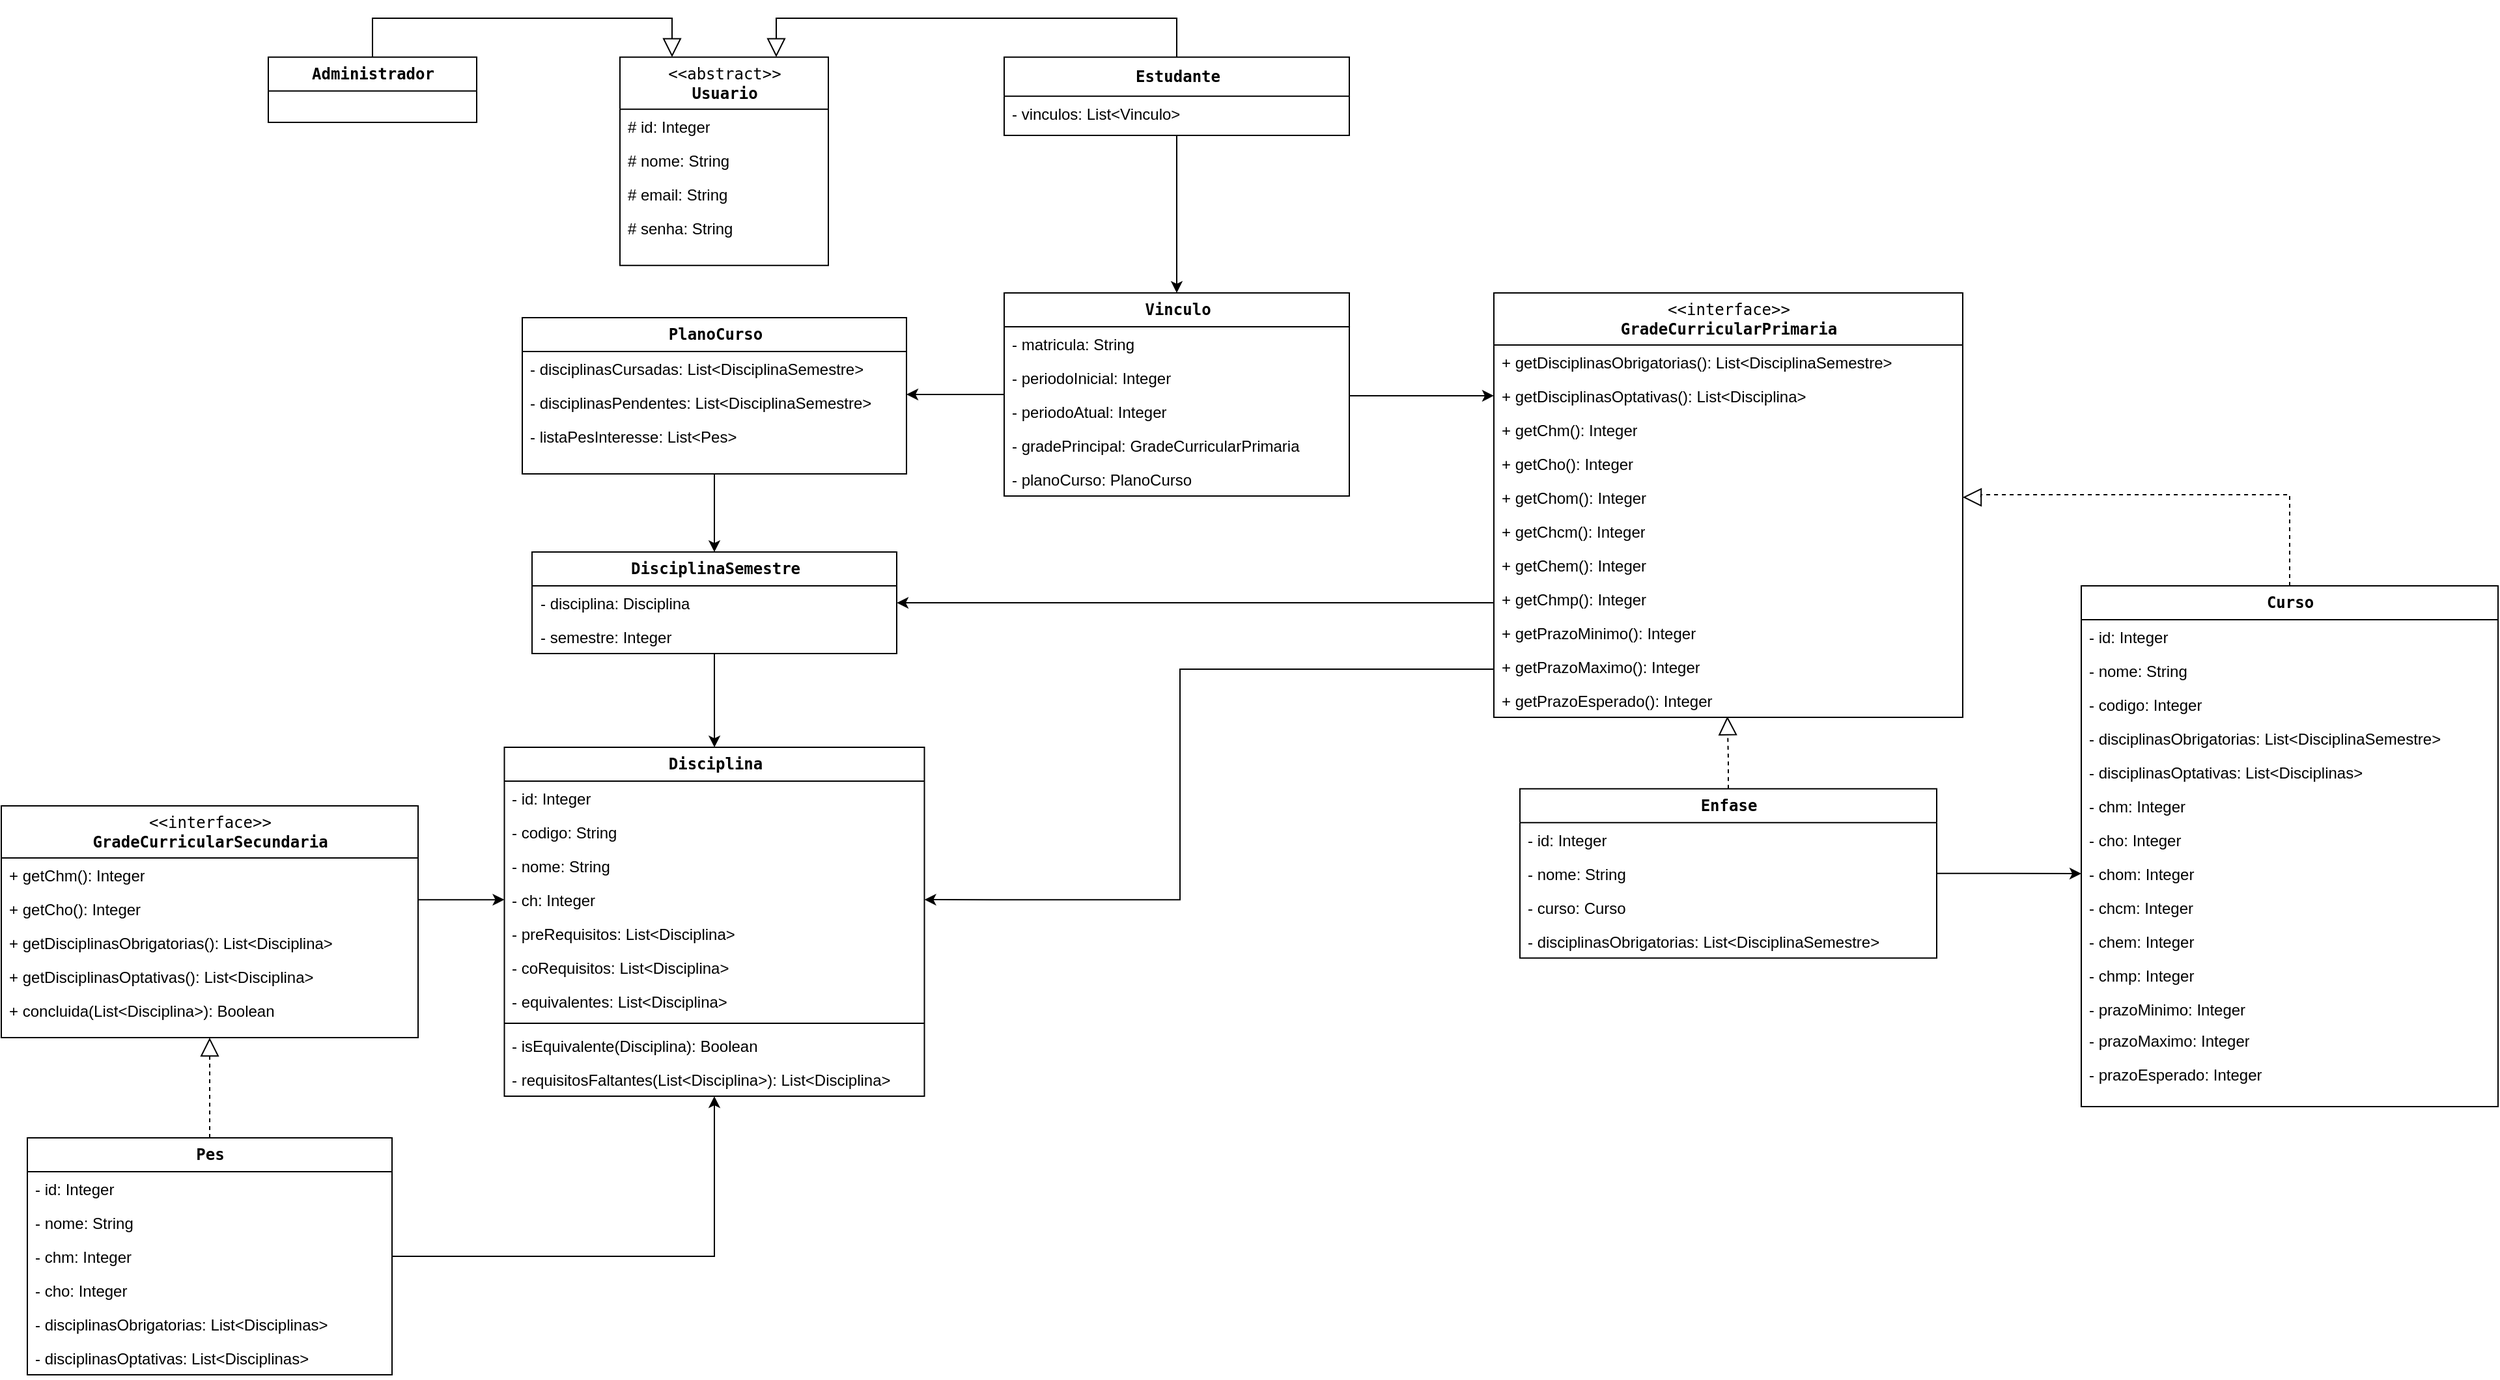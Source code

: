 <mxfile version="15.7.3" type="github" pages="2">
  <diagram name="Page-1" id="c4acf3e9-155e-7222-9cf6-157b1a14988f">
    <mxGraphModel dx="868" dy="521" grid="1" gridSize="10" guides="1" tooltips="1" connect="1" arrows="1" fold="1" page="1" pageScale="1" pageWidth="850" pageHeight="1100" background="none" math="0" shadow="0">
      <root>
        <mxCell id="0" />
        <mxCell id="1" parent="0" />
        <mxCell id="1JhX8ZgM-yy_0caui9JD-9" style="edgeStyle=orthogonalEdgeStyle;rounded=0;jumpSize=6;orthogonalLoop=1;jettySize=auto;html=1;fontFamily=Verdana;fontSize=12;endArrow=block;endFill=0;startSize=40;endSize=12;strokeWidth=1;entryX=0.75;entryY=0;entryDx=0;entryDy=0;exitX=0.5;exitY=0;exitDx=0;exitDy=0;" parent="1" source="17acba5748e5396b-20" target="9RX2nL8yfyn7hLd6P2aQ-16" edge="1">
          <mxGeometry relative="1" as="geometry">
            <Array as="points">
              <mxPoint x="1252" y="80.06" />
              <mxPoint x="1252" y="50.06" />
              <mxPoint x="945" y="50.06" />
            </Array>
            <mxPoint x="1280" y="79.86" as="sourcePoint" />
          </mxGeometry>
        </mxCell>
        <mxCell id="aItx6ip8RPUMW4J_HGg--37" style="edgeStyle=orthogonalEdgeStyle;rounded=0;orthogonalLoop=1;jettySize=auto;html=1;entryX=0.5;entryY=0;entryDx=0;entryDy=0;" parent="1" source="17acba5748e5396b-20" target="aItx6ip8RPUMW4J_HGg--17" edge="1">
          <mxGeometry relative="1" as="geometry">
            <mxPoint x="1252" y="238.06" as="targetPoint" />
          </mxGeometry>
        </mxCell>
        <mxCell id="17acba5748e5396b-20" value="&lt;pre&gt;&lt;b&gt;Estudante&lt;/b&gt;&lt;/pre&gt;" style="swimlane;html=1;fontStyle=0;childLayout=stackLayout;horizontal=1;startSize=30;fillColor=none;horizontalStack=0;resizeParent=1;resizeLast=0;collapsible=1;marginBottom=0;swimlaneFillColor=#ffffff;rounded=0;shadow=0;comic=0;labelBackgroundColor=none;strokeWidth=1;fontFamily=Verdana;fontSize=12;align=center;" parent="1" vertex="1">
          <mxGeometry x="1120" y="79.86" width="265" height="60.2" as="geometry">
            <mxRectangle x="520" y="200" width="80" height="26" as="alternateBounds" />
          </mxGeometry>
        </mxCell>
        <mxCell id="aItx6ip8RPUMW4J_HGg--25" value="- vinculos: List&amp;lt;Vinculo&amp;gt;" style="text;html=1;strokeColor=none;fillColor=none;align=left;verticalAlign=top;spacingLeft=4;spacingRight=4;whiteSpace=wrap;overflow=hidden;rotatable=0;points=[[0,0.5],[1,0.5]];portConstraint=eastwest;" parent="17acba5748e5396b-20" vertex="1">
          <mxGeometry y="30" width="265" height="26" as="geometry" />
        </mxCell>
        <mxCell id="1wyRQQ8GatOI3k9adVf--83" style="edgeStyle=orthogonalEdgeStyle;rounded=0;orthogonalLoop=1;jettySize=auto;html=1;exitX=0.5;exitY=0;exitDx=0;exitDy=0;entryX=1;entryY=0.5;entryDx=0;entryDy=0;dashed=1;endArrow=block;endFill=0;endSize=12;startSize=12;" parent="1" source="17acba5748e5396b-30" target="1JhX8ZgM-yy_0caui9JD-40" edge="1">
          <mxGeometry relative="1" as="geometry">
            <Array as="points">
              <mxPoint x="2107" y="416" />
              <mxPoint x="1870" y="416" />
              <mxPoint x="1870" y="418" />
            </Array>
            <mxPoint x="2180" y="641.92" as="sourcePoint" />
          </mxGeometry>
        </mxCell>
        <mxCell id="17acba5748e5396b-30" value="&lt;pre style=&quot;font-size: 12px&quot;&gt;&lt;b&gt;Curso&lt;/b&gt;&lt;/pre&gt;" style="swimlane;html=1;fontStyle=0;childLayout=stackLayout;horizontal=1;startSize=26;fillColor=none;horizontalStack=0;resizeParent=1;resizeLast=0;collapsible=1;marginBottom=0;swimlaneFillColor=#ffffff;rounded=0;shadow=0;comic=0;labelBackgroundColor=none;strokeWidth=1;fontFamily=Verdana;fontSize=10;align=center;" parent="1" vertex="1">
          <mxGeometry x="1947" y="486.06" width="320" height="400" as="geometry" />
        </mxCell>
        <mxCell id="1wyRQQ8GatOI3k9adVf--92" value="- id: Integer" style="text;html=1;strokeColor=none;fillColor=none;align=left;verticalAlign=top;spacingLeft=4;spacingRight=4;whiteSpace=wrap;overflow=hidden;rotatable=0;points=[[0,0.5],[1,0.5]];portConstraint=eastwest;" parent="17acba5748e5396b-30" vertex="1">
          <mxGeometry y="26" width="320" height="26" as="geometry" />
        </mxCell>
        <mxCell id="1wyRQQ8GatOI3k9adVf--95" value="- nome: String" style="text;html=1;strokeColor=none;fillColor=none;align=left;verticalAlign=top;spacingLeft=4;spacingRight=4;whiteSpace=wrap;overflow=hidden;rotatable=0;points=[[0,0.5],[1,0.5]];portConstraint=eastwest;" parent="17acba5748e5396b-30" vertex="1">
          <mxGeometry y="52" width="320" height="26" as="geometry" />
        </mxCell>
        <mxCell id="17acba5748e5396b-31" value="- codigo: Integer" style="text;html=1;strokeColor=none;fillColor=none;align=left;verticalAlign=top;spacingLeft=4;spacingRight=4;whiteSpace=wrap;overflow=hidden;rotatable=0;points=[[0,0.5],[1,0.5]];portConstraint=eastwest;" parent="17acba5748e5396b-30" vertex="1">
          <mxGeometry y="78" width="320" height="26" as="geometry" />
        </mxCell>
        <mxCell id="1wyRQQ8GatOI3k9adVf--85" value="- disciplinasObrigatorias: List&amp;lt;DisciplinaSemestre&amp;gt;" style="text;html=1;strokeColor=none;fillColor=none;align=left;verticalAlign=top;spacingLeft=4;spacingRight=4;whiteSpace=wrap;overflow=hidden;rotatable=0;points=[[0,0.5],[1,0.5]];portConstraint=eastwest;" parent="17acba5748e5396b-30" vertex="1">
          <mxGeometry y="104" width="320" height="26" as="geometry" />
        </mxCell>
        <mxCell id="1JhX8ZgM-yy_0caui9JD-30" value="- disciplinasOptativas: List&amp;lt;Disciplinas&amp;gt;" style="text;html=1;strokeColor=none;fillColor=none;align=left;verticalAlign=top;spacingLeft=4;spacingRight=4;whiteSpace=wrap;overflow=hidden;rotatable=0;points=[[0,0.5],[1,0.5]];portConstraint=eastwest;" parent="17acba5748e5396b-30" vertex="1">
          <mxGeometry y="130" width="320" height="26" as="geometry" />
        </mxCell>
        <mxCell id="9RX2nL8yfyn7hLd6P2aQ-1" value="- chm: Integer" style="text;html=1;strokeColor=none;fillColor=none;align=left;verticalAlign=top;spacingLeft=4;spacingRight=4;whiteSpace=wrap;overflow=hidden;rotatable=0;points=[[0,0.5],[1,0.5]];portConstraint=eastwest;" parent="17acba5748e5396b-30" vertex="1">
          <mxGeometry y="156" width="320" height="26" as="geometry" />
        </mxCell>
        <mxCell id="1wyRQQ8GatOI3k9adVf--74" value="- cho: Integer" style="text;html=1;strokeColor=none;fillColor=none;align=left;verticalAlign=top;spacingLeft=4;spacingRight=4;whiteSpace=wrap;overflow=hidden;rotatable=0;points=[[0,0.5],[1,0.5]];portConstraint=eastwest;" parent="17acba5748e5396b-30" vertex="1">
          <mxGeometry y="182" width="320" height="26" as="geometry" />
        </mxCell>
        <mxCell id="1wyRQQ8GatOI3k9adVf--75" value="- chom: Integer" style="text;html=1;strokeColor=none;fillColor=none;align=left;verticalAlign=top;spacingLeft=4;spacingRight=4;whiteSpace=wrap;overflow=hidden;rotatable=0;points=[[0,0.5],[1,0.5]];portConstraint=eastwest;" parent="17acba5748e5396b-30" vertex="1">
          <mxGeometry y="208" width="320" height="26" as="geometry" />
        </mxCell>
        <mxCell id="9RX2nL8yfyn7hLd6P2aQ-4" value="- chcm: Integer" style="text;html=1;strokeColor=none;fillColor=none;align=left;verticalAlign=top;spacingLeft=4;spacingRight=4;whiteSpace=wrap;overflow=hidden;rotatable=0;points=[[0,0.5],[1,0.5]];portConstraint=eastwest;" parent="17acba5748e5396b-30" vertex="1">
          <mxGeometry y="234" width="320" height="26" as="geometry" />
        </mxCell>
        <mxCell id="9RX2nL8yfyn7hLd6P2aQ-5" value="- chem: Integer" style="text;html=1;strokeColor=none;fillColor=none;align=left;verticalAlign=top;spacingLeft=4;spacingRight=4;whiteSpace=wrap;overflow=hidden;rotatable=0;points=[[0,0.5],[1,0.5]];portConstraint=eastwest;" parent="17acba5748e5396b-30" vertex="1">
          <mxGeometry y="260" width="320" height="26" as="geometry" />
        </mxCell>
        <mxCell id="17acba5748e5396b-33" value="- chmp: Integer" style="text;html=1;strokeColor=none;fillColor=none;align=left;verticalAlign=top;spacingLeft=4;spacingRight=4;whiteSpace=wrap;overflow=hidden;rotatable=0;points=[[0,0.5],[1,0.5]];portConstraint=eastwest;" parent="17acba5748e5396b-30" vertex="1">
          <mxGeometry y="286" width="320" height="26" as="geometry" />
        </mxCell>
        <mxCell id="9RX2nL8yfyn7hLd6P2aQ-6" value="- prazoMinimo: Integer" style="text;html=1;strokeColor=none;fillColor=none;align=left;verticalAlign=top;spacingLeft=4;spacingRight=4;whiteSpace=wrap;overflow=hidden;rotatable=0;points=[[0,0.5],[1,0.5]];portConstraint=eastwest;" parent="17acba5748e5396b-30" vertex="1">
          <mxGeometry y="312" width="320" height="24" as="geometry" />
        </mxCell>
        <mxCell id="9RX2nL8yfyn7hLd6P2aQ-7" value="- prazoMaximo: Integer" style="text;html=1;strokeColor=none;fillColor=none;align=left;verticalAlign=top;spacingLeft=4;spacingRight=4;whiteSpace=wrap;overflow=hidden;rotatable=0;points=[[0,0.5],[1,0.5]];portConstraint=eastwest;" parent="17acba5748e5396b-30" vertex="1">
          <mxGeometry y="336" width="320" height="26" as="geometry" />
        </mxCell>
        <mxCell id="9RX2nL8yfyn7hLd6P2aQ-8" value="- prazoEsperado: Integer" style="text;html=1;strokeColor=none;fillColor=none;align=left;verticalAlign=top;spacingLeft=4;spacingRight=4;whiteSpace=wrap;overflow=hidden;rotatable=0;points=[[0,0.5],[1,0.5]];portConstraint=eastwest;" parent="17acba5748e5396b-30" vertex="1">
          <mxGeometry y="362" width="320" height="26" as="geometry" />
        </mxCell>
        <mxCell id="1JhX8ZgM-yy_0caui9JD-10" style="edgeStyle=orthogonalEdgeStyle;rounded=0;jumpSize=6;orthogonalLoop=1;jettySize=auto;html=1;entryX=0.25;entryY=0;entryDx=0;entryDy=0;fontFamily=Verdana;fontSize=12;endArrow=block;endFill=0;startSize=40;endSize=12;strokeWidth=1;exitX=0.5;exitY=0;exitDx=0;exitDy=0;" parent="1" source="9RX2nL8yfyn7hLd6P2aQ-10" target="9RX2nL8yfyn7hLd6P2aQ-16" edge="1">
          <mxGeometry relative="1" as="geometry">
            <Array as="points">
              <mxPoint x="635" y="50" />
              <mxPoint x="865" y="50" />
            </Array>
          </mxGeometry>
        </mxCell>
        <mxCell id="9RX2nL8yfyn7hLd6P2aQ-10" value="&lt;pre&gt;&lt;b&gt;Administrador&lt;/b&gt;&lt;/pre&gt;" style="swimlane;html=1;fontStyle=0;childLayout=stackLayout;horizontal=1;startSize=26;fillColor=none;horizontalStack=0;resizeParent=1;resizeLast=0;collapsible=1;marginBottom=0;swimlaneFillColor=#ffffff;rounded=0;shadow=0;comic=0;labelBackgroundColor=none;strokeWidth=1;fontFamily=Verdana;fontSize=12;align=center;" parent="1" vertex="1">
          <mxGeometry x="555" y="79.86" width="160" height="50.2" as="geometry" />
        </mxCell>
        <mxCell id="9RX2nL8yfyn7hLd6P2aQ-16" value="&lt;pre style=&quot;font-size: 12px&quot;&gt;&amp;lt;&amp;lt;abstract&amp;gt;&amp;gt;&lt;br style=&quot;font-size: 12px&quot;&gt;&lt;b&gt;Usuario&lt;/b&gt;&lt;/pre&gt;" style="swimlane;html=1;fontStyle=0;childLayout=stackLayout;horizontal=1;startSize=40;fillColor=none;horizontalStack=0;resizeParent=1;resizeLast=0;collapsible=1;marginBottom=0;swimlaneFillColor=#ffffff;rounded=0;shadow=0;comic=0;labelBackgroundColor=none;strokeWidth=1;fontFamily=Verdana;fontSize=12;align=center;strokeColor=default;" parent="1" vertex="1">
          <mxGeometry x="825" y="79.86" width="160" height="160" as="geometry" />
        </mxCell>
        <mxCell id="9RX2nL8yfyn7hLd6P2aQ-17" value="# id: Integer" style="text;html=1;strokeColor=none;fillColor=none;align=left;verticalAlign=top;spacingLeft=4;spacingRight=4;whiteSpace=wrap;overflow=hidden;rotatable=0;points=[[0,0.5],[1,0.5]];portConstraint=eastwest;" parent="9RX2nL8yfyn7hLd6P2aQ-16" vertex="1">
          <mxGeometry y="40" width="160" height="26" as="geometry" />
        </mxCell>
        <mxCell id="9RX2nL8yfyn7hLd6P2aQ-18" value="# nome: String" style="text;html=1;strokeColor=none;fillColor=none;align=left;verticalAlign=top;spacingLeft=4;spacingRight=4;whiteSpace=wrap;overflow=hidden;rotatable=0;points=[[0,0.5],[1,0.5]];portConstraint=eastwest;" parent="9RX2nL8yfyn7hLd6P2aQ-16" vertex="1">
          <mxGeometry y="66" width="160" height="26" as="geometry" />
        </mxCell>
        <mxCell id="1JhX8ZgM-yy_0caui9JD-5" value="# email: String" style="text;html=1;strokeColor=none;fillColor=none;align=left;verticalAlign=top;spacingLeft=4;spacingRight=4;whiteSpace=wrap;overflow=hidden;rotatable=0;points=[[0,0.5],[1,0.5]];portConstraint=eastwest;" parent="9RX2nL8yfyn7hLd6P2aQ-16" vertex="1">
          <mxGeometry y="92" width="160" height="26" as="geometry" />
        </mxCell>
        <mxCell id="9RX2nL8yfyn7hLd6P2aQ-19" value="# senha: String" style="text;html=1;strokeColor=none;fillColor=none;align=left;verticalAlign=top;spacingLeft=4;spacingRight=4;whiteSpace=wrap;overflow=hidden;rotatable=0;points=[[0,0.5],[1,0.5]];portConstraint=eastwest;" parent="9RX2nL8yfyn7hLd6P2aQ-16" vertex="1">
          <mxGeometry y="118" width="160" height="26" as="geometry" />
        </mxCell>
        <mxCell id="9RX2nL8yfyn7hLd6P2aQ-20" value="&lt;pre style=&quot;font-size: 12px&quot;&gt;&lt;b&gt;Disciplina&lt;/b&gt;&lt;/pre&gt;" style="swimlane;html=1;fontStyle=0;childLayout=stackLayout;horizontal=1;startSize=26;fillColor=none;horizontalStack=0;resizeParent=1;resizeLast=0;collapsible=1;marginBottom=0;swimlaneFillColor=#ffffff;rounded=0;shadow=0;comic=0;labelBackgroundColor=none;strokeWidth=1;fontFamily=Verdana;fontSize=10;align=center;" parent="1" vertex="1">
          <mxGeometry x="736.25" y="610.06" width="322.5" height="268" as="geometry" />
        </mxCell>
        <mxCell id="9RX2nL8yfyn7hLd6P2aQ-21" value="- id: Integer" style="text;html=1;strokeColor=none;fillColor=none;align=left;verticalAlign=top;spacingLeft=4;spacingRight=4;whiteSpace=wrap;overflow=hidden;rotatable=0;points=[[0,0.5],[1,0.5]];portConstraint=eastwest;" parent="9RX2nL8yfyn7hLd6P2aQ-20" vertex="1">
          <mxGeometry y="26" width="322.5" height="26" as="geometry" />
        </mxCell>
        <mxCell id="1JhX8ZgM-yy_0caui9JD-15" value="- codigo: String" style="text;html=1;strokeColor=none;fillColor=none;align=left;verticalAlign=top;spacingLeft=4;spacingRight=4;whiteSpace=wrap;overflow=hidden;rotatable=0;points=[[0,0.5],[1,0.5]];portConstraint=eastwest;" parent="9RX2nL8yfyn7hLd6P2aQ-20" vertex="1">
          <mxGeometry y="52" width="322.5" height="26" as="geometry" />
        </mxCell>
        <mxCell id="9RX2nL8yfyn7hLd6P2aQ-22" value="- nome: String" style="text;html=1;strokeColor=none;fillColor=none;align=left;verticalAlign=top;spacingLeft=4;spacingRight=4;whiteSpace=wrap;overflow=hidden;rotatable=0;points=[[0,0.5],[1,0.5]];portConstraint=eastwest;" parent="9RX2nL8yfyn7hLd6P2aQ-20" vertex="1">
          <mxGeometry y="78" width="322.5" height="26" as="geometry" />
        </mxCell>
        <mxCell id="9RX2nL8yfyn7hLd6P2aQ-23" value="- ch: Integer" style="text;html=1;strokeColor=none;fillColor=none;align=left;verticalAlign=top;spacingLeft=4;spacingRight=4;whiteSpace=wrap;overflow=hidden;rotatable=0;points=[[0,0.5],[1,0.5]];portConstraint=eastwest;" parent="9RX2nL8yfyn7hLd6P2aQ-20" vertex="1">
          <mxGeometry y="104" width="322.5" height="26" as="geometry" />
        </mxCell>
        <mxCell id="9RX2nL8yfyn7hLd6P2aQ-45" value="- preRequisitos: List&amp;lt;Disciplina&amp;gt;" style="text;html=1;strokeColor=none;fillColor=none;align=left;verticalAlign=top;spacingLeft=4;spacingRight=4;whiteSpace=wrap;overflow=hidden;rotatable=0;points=[[0,0.5],[1,0.5]];portConstraint=eastwest;" parent="9RX2nL8yfyn7hLd6P2aQ-20" vertex="1">
          <mxGeometry y="130" width="322.5" height="26" as="geometry" />
        </mxCell>
        <mxCell id="9RX2nL8yfyn7hLd6P2aQ-46" value="- coRequisitos: List&amp;lt;Disciplina&amp;gt;" style="text;html=1;strokeColor=none;fillColor=none;align=left;verticalAlign=top;spacingLeft=4;spacingRight=4;whiteSpace=wrap;overflow=hidden;rotatable=0;points=[[0,0.5],[1,0.5]];portConstraint=eastwest;" parent="9RX2nL8yfyn7hLd6P2aQ-20" vertex="1">
          <mxGeometry y="156" width="322.5" height="26" as="geometry" />
        </mxCell>
        <mxCell id="9RX2nL8yfyn7hLd6P2aQ-47" value="- equivalentes: List&amp;lt;Disciplina&amp;gt;" style="text;html=1;strokeColor=none;fillColor=none;align=left;verticalAlign=top;spacingLeft=4;spacingRight=4;whiteSpace=wrap;overflow=hidden;rotatable=0;points=[[0,0.5],[1,0.5]];portConstraint=eastwest;" parent="9RX2nL8yfyn7hLd6P2aQ-20" vertex="1">
          <mxGeometry y="182" width="322.5" height="26" as="geometry" />
        </mxCell>
        <mxCell id="lSFMHM8es2qkY7QadIdE-6" value="" style="line;strokeWidth=1;fillColor=none;align=left;verticalAlign=middle;spacingTop=-1;spacingLeft=3;spacingRight=3;rotatable=0;labelPosition=right;points=[];portConstraint=eastwest;fontFamily=Lucida Console;" parent="9RX2nL8yfyn7hLd6P2aQ-20" vertex="1">
          <mxGeometry y="208" width="322.5" height="8" as="geometry" />
        </mxCell>
        <mxCell id="lSFMHM8es2qkY7QadIdE-7" value="- isEquivalente(Disciplina): Boolean" style="text;html=1;strokeColor=none;fillColor=none;align=left;verticalAlign=top;spacingLeft=4;spacingRight=4;whiteSpace=wrap;overflow=hidden;rotatable=0;points=[[0,0.5],[1,0.5]];portConstraint=eastwest;" parent="9RX2nL8yfyn7hLd6P2aQ-20" vertex="1">
          <mxGeometry y="216" width="322.5" height="26" as="geometry" />
        </mxCell>
        <mxCell id="lSFMHM8es2qkY7QadIdE-8" value="- requisitosFaltantes(List&amp;lt;Disciplina&amp;gt;): List&amp;lt;Disciplina&amp;gt;" style="text;html=1;strokeColor=none;fillColor=none;align=left;verticalAlign=top;spacingLeft=4;spacingRight=4;whiteSpace=wrap;overflow=hidden;rotatable=0;points=[[0,0.5],[1,0.5]];portConstraint=eastwest;" parent="9RX2nL8yfyn7hLd6P2aQ-20" vertex="1">
          <mxGeometry y="242" width="322.5" height="26" as="geometry" />
        </mxCell>
        <mxCell id="aItx6ip8RPUMW4J_HGg--42" style="edgeStyle=orthogonalEdgeStyle;rounded=0;orthogonalLoop=1;jettySize=auto;html=1;entryX=0.498;entryY=0.973;entryDx=0;entryDy=0;entryPerimeter=0;dashed=1;endFill=0;endArrow=block;endSize=12;startSize=12;" parent="1" source="9RX2nL8yfyn7hLd6P2aQ-28" target="1wyRQQ8GatOI3k9adVf--80" edge="1">
          <mxGeometry relative="1" as="geometry" />
        </mxCell>
        <mxCell id="aItx6ip8RPUMW4J_HGg--44" style="edgeStyle=orthogonalEdgeStyle;rounded=0;orthogonalLoop=1;jettySize=auto;html=1;entryX=0;entryY=0.5;entryDx=0;entryDy=0;" parent="1" source="9RX2nL8yfyn7hLd6P2aQ-28" target="1wyRQQ8GatOI3k9adVf--75" edge="1">
          <mxGeometry relative="1" as="geometry">
            <mxPoint x="2005.0" y="706.92" as="targetPoint" />
          </mxGeometry>
        </mxCell>
        <mxCell id="9RX2nL8yfyn7hLd6P2aQ-28" value="&lt;pre style=&quot;font-size: 12px&quot;&gt;&lt;b&gt;Enfase&lt;/b&gt;&lt;/pre&gt;" style="swimlane;html=1;fontStyle=0;childLayout=stackLayout;horizontal=1;startSize=26;fillColor=none;horizontalStack=0;resizeParent=1;resizeLast=0;collapsible=1;marginBottom=0;swimlaneFillColor=#ffffff;rounded=0;shadow=0;comic=0;labelBackgroundColor=none;strokeWidth=1;fontFamily=Verdana;fontSize=10;align=center;" parent="1" vertex="1">
          <mxGeometry x="1516" y="641.92" width="320" height="130" as="geometry" />
        </mxCell>
        <mxCell id="1wyRQQ8GatOI3k9adVf--93" value="- id: Integer" style="text;html=1;strokeColor=none;fillColor=none;align=left;verticalAlign=top;spacingLeft=4;spacingRight=4;whiteSpace=wrap;overflow=hidden;rotatable=0;points=[[0,0.5],[1,0.5]];portConstraint=eastwest;" parent="9RX2nL8yfyn7hLd6P2aQ-28" vertex="1">
          <mxGeometry y="26" width="320" height="26" as="geometry" />
        </mxCell>
        <mxCell id="1wyRQQ8GatOI3k9adVf--94" value="- nome: String" style="text;html=1;strokeColor=none;fillColor=none;align=left;verticalAlign=top;spacingLeft=4;spacingRight=4;whiteSpace=wrap;overflow=hidden;rotatable=0;points=[[0,0.5],[1,0.5]];portConstraint=eastwest;" parent="9RX2nL8yfyn7hLd6P2aQ-28" vertex="1">
          <mxGeometry y="52" width="320" height="26" as="geometry" />
        </mxCell>
        <mxCell id="9RX2nL8yfyn7hLd6P2aQ-33" value="- curso: Curso" style="text;html=1;strokeColor=none;fillColor=none;align=left;verticalAlign=top;spacingLeft=4;spacingRight=4;whiteSpace=wrap;overflow=hidden;rotatable=0;points=[[0,0.5],[1,0.5]];portConstraint=eastwest;" parent="9RX2nL8yfyn7hLd6P2aQ-28" vertex="1">
          <mxGeometry y="78" width="320" height="26" as="geometry" />
        </mxCell>
        <mxCell id="1wyRQQ8GatOI3k9adVf--82" value="- disciplinasObrigatorias: List&amp;lt;DisciplinaSemestre&amp;gt;" style="text;html=1;strokeColor=none;fillColor=none;align=left;verticalAlign=top;spacingLeft=4;spacingRight=4;whiteSpace=wrap;overflow=hidden;rotatable=0;points=[[0,0.5],[1,0.5]];portConstraint=eastwest;" parent="9RX2nL8yfyn7hLd6P2aQ-28" vertex="1">
          <mxGeometry y="104" width="320" height="26" as="geometry" />
        </mxCell>
        <mxCell id="DUxJCpyNWoZWgWHjFpM5-2" style="edgeStyle=orthogonalEdgeStyle;rounded=0;orthogonalLoop=1;jettySize=auto;html=1;exitX=1;exitY=0.5;exitDx=0;exitDy=0;entryX=0.5;entryY=1;entryDx=0;entryDy=0;" parent="1" source="1JhX8ZgM-yy_0caui9JD-18" target="9RX2nL8yfyn7hLd6P2aQ-20" edge="1">
          <mxGeometry relative="1" as="geometry" />
        </mxCell>
        <mxCell id="9RX2nL8yfyn7hLd6P2aQ-37" value="&lt;pre style=&quot;font-size: 12px&quot;&gt;&lt;b&gt;Pes&lt;/b&gt;&lt;/pre&gt;" style="swimlane;html=1;fontStyle=0;childLayout=stackLayout;horizontal=1;startSize=26;fillColor=none;horizontalStack=0;resizeParent=1;resizeLast=0;collapsible=1;marginBottom=0;swimlaneFillColor=#ffffff;rounded=0;shadow=0;comic=0;labelBackgroundColor=none;strokeWidth=1;fontFamily=Verdana;fontSize=10;align=center;" parent="1" vertex="1">
          <mxGeometry x="370" y="910" width="280" height="182" as="geometry" />
        </mxCell>
        <mxCell id="1wyRQQ8GatOI3k9adVf--90" value="- id: Integer" style="text;html=1;strokeColor=none;fillColor=none;align=left;verticalAlign=top;spacingLeft=4;spacingRight=4;whiteSpace=wrap;overflow=hidden;rotatable=0;points=[[0,0.5],[1,0.5]];portConstraint=eastwest;" parent="9RX2nL8yfyn7hLd6P2aQ-37" vertex="1">
          <mxGeometry y="26" width="280" height="26" as="geometry" />
        </mxCell>
        <mxCell id="1wyRQQ8GatOI3k9adVf--91" value="- nome: String" style="text;html=1;strokeColor=none;fillColor=none;align=left;verticalAlign=top;spacingLeft=4;spacingRight=4;whiteSpace=wrap;overflow=hidden;rotatable=0;points=[[0,0.5],[1,0.5]];portConstraint=eastwest;" parent="9RX2nL8yfyn7hLd6P2aQ-37" vertex="1">
          <mxGeometry y="52" width="280" height="26" as="geometry" />
        </mxCell>
        <mxCell id="1JhX8ZgM-yy_0caui9JD-18" value="- chm: Integer" style="text;html=1;strokeColor=none;fillColor=none;align=left;verticalAlign=top;spacingLeft=4;spacingRight=4;whiteSpace=wrap;overflow=hidden;rotatable=0;points=[[0,0.5],[1,0.5]];portConstraint=eastwest;" parent="9RX2nL8yfyn7hLd6P2aQ-37" vertex="1">
          <mxGeometry y="78" width="280" height="26" as="geometry" />
        </mxCell>
        <mxCell id="1wyRQQ8GatOI3k9adVf--103" value="- cho: Integer" style="text;html=1;strokeColor=none;fillColor=none;align=left;verticalAlign=top;spacingLeft=4;spacingRight=4;whiteSpace=wrap;overflow=hidden;rotatable=0;points=[[0,0.5],[1,0.5]];portConstraint=eastwest;" parent="9RX2nL8yfyn7hLd6P2aQ-37" vertex="1">
          <mxGeometry y="104" width="280" height="26" as="geometry" />
        </mxCell>
        <mxCell id="1wyRQQ8GatOI3k9adVf--86" value="- disciplinasObrigatorias: List&amp;lt;Disciplinas&amp;gt;" style="text;html=1;strokeColor=none;fillColor=none;align=left;verticalAlign=top;spacingLeft=4;spacingRight=4;whiteSpace=wrap;overflow=hidden;rotatable=0;points=[[0,0.5],[1,0.5]];portConstraint=eastwest;" parent="9RX2nL8yfyn7hLd6P2aQ-37" vertex="1">
          <mxGeometry y="130" width="280" height="26" as="geometry" />
        </mxCell>
        <mxCell id="1JhX8ZgM-yy_0caui9JD-28" value="- disciplinasOptativas: List&amp;lt;Disciplinas&amp;gt;" style="text;html=1;strokeColor=none;fillColor=none;align=left;verticalAlign=top;spacingLeft=4;spacingRight=4;whiteSpace=wrap;overflow=hidden;rotatable=0;points=[[0,0.5],[1,0.5]];portConstraint=eastwest;" parent="9RX2nL8yfyn7hLd6P2aQ-37" vertex="1">
          <mxGeometry y="156" width="280" height="26" as="geometry" />
        </mxCell>
        <mxCell id="aItx6ip8RPUMW4J_HGg--41" style="edgeStyle=orthogonalEdgeStyle;rounded=0;orthogonalLoop=1;jettySize=auto;html=1;" parent="1" source="1JhX8ZgM-yy_0caui9JD-23" target="9RX2nL8yfyn7hLd6P2aQ-20" edge="1">
          <mxGeometry relative="1" as="geometry" />
        </mxCell>
        <mxCell id="1JhX8ZgM-yy_0caui9JD-23" value="&lt;pre style=&quot;font-size: 12px&quot;&gt;&lt;b&gt;DisciplinaSemestre&lt;/b&gt;&lt;/pre&gt;" style="swimlane;html=1;fontStyle=0;childLayout=stackLayout;horizontal=1;startSize=26;fillColor=none;horizontalStack=0;resizeParent=1;resizeLast=0;collapsible=1;marginBottom=0;swimlaneFillColor=#ffffff;rounded=0;shadow=0;comic=0;labelBackgroundColor=none;strokeWidth=1;fontFamily=Verdana;fontSize=10;align=center;" parent="1" vertex="1">
          <mxGeometry x="757.5" y="460.06" width="280" height="78" as="geometry" />
        </mxCell>
        <mxCell id="1JhX8ZgM-yy_0caui9JD-24" value="- disciplina: Disciplina" style="text;html=1;strokeColor=none;fillColor=none;align=left;verticalAlign=top;spacingLeft=4;spacingRight=4;whiteSpace=wrap;overflow=hidden;rotatable=0;points=[[0,0.5],[1,0.5]];portConstraint=eastwest;" parent="1JhX8ZgM-yy_0caui9JD-23" vertex="1">
          <mxGeometry y="26" width="280" height="26" as="geometry" />
        </mxCell>
        <mxCell id="1JhX8ZgM-yy_0caui9JD-25" value="- semestre: Integer" style="text;html=1;strokeColor=none;fillColor=none;align=left;verticalAlign=top;spacingLeft=4;spacingRight=4;whiteSpace=wrap;overflow=hidden;rotatable=0;points=[[0,0.5],[1,0.5]];portConstraint=eastwest;" parent="1JhX8ZgM-yy_0caui9JD-23" vertex="1">
          <mxGeometry y="52" width="280" height="26" as="geometry" />
        </mxCell>
        <mxCell id="aItx6ip8RPUMW4J_HGg--47" style="edgeStyle=orthogonalEdgeStyle;rounded=0;orthogonalLoop=1;jettySize=auto;html=1;entryX=1;entryY=0.5;entryDx=0;entryDy=0;" parent="1" source="1JhX8ZgM-yy_0caui9JD-36" target="1JhX8ZgM-yy_0caui9JD-24" edge="1">
          <mxGeometry relative="1" as="geometry">
            <Array as="points">
              <mxPoint x="1375" y="499.06" />
              <mxPoint x="1375" y="499.06" />
            </Array>
          </mxGeometry>
        </mxCell>
        <mxCell id="aItx6ip8RPUMW4J_HGg--50" style="edgeStyle=orthogonalEdgeStyle;rounded=0;orthogonalLoop=1;jettySize=auto;html=1;entryX=1;entryY=0.5;entryDx=0;entryDy=0;" parent="1" source="1JhX8ZgM-yy_0caui9JD-36" target="9RX2nL8yfyn7hLd6P2aQ-23" edge="1">
          <mxGeometry relative="1" as="geometry">
            <Array as="points">
              <mxPoint x="1255" y="550.06" />
              <mxPoint x="1255" y="727.06" />
            </Array>
          </mxGeometry>
        </mxCell>
        <mxCell id="1JhX8ZgM-yy_0caui9JD-36" value="&lt;pre style=&quot;font-size: 12px&quot;&gt;&amp;lt;&amp;lt;interface&amp;gt;&amp;gt;&lt;br&gt;&lt;b&gt;GradeCurricularPrimaria&lt;/b&gt;&lt;/pre&gt;" style="swimlane;html=1;fontStyle=0;childLayout=stackLayout;horizontal=1;startSize=40;fillColor=none;horizontalStack=0;resizeParent=1;resizeLast=0;collapsible=1;marginBottom=0;swimlaneFillColor=#ffffff;rounded=0;shadow=0;comic=0;labelBackgroundColor=none;strokeWidth=1;fontFamily=Verdana;fontSize=10;align=center;" parent="1" vertex="1">
          <mxGeometry x="1496" y="260.96" width="360" height="326" as="geometry">
            <mxRectangle x="520" y="200" width="80" height="26" as="alternateBounds" />
          </mxGeometry>
        </mxCell>
        <mxCell id="1wyRQQ8GatOI3k9adVf--65" value="+ getDisciplinasObrigatorias(): List&amp;lt;DisciplinaSemestre&amp;gt;" style="text;html=1;strokeColor=none;fillColor=none;align=left;verticalAlign=top;spacingLeft=4;spacingRight=4;whiteSpace=wrap;overflow=hidden;rotatable=0;points=[[0,0.5],[1,0.5]];portConstraint=eastwest;" parent="1JhX8ZgM-yy_0caui9JD-36" vertex="1">
          <mxGeometry y="40" width="360" height="26" as="geometry" />
        </mxCell>
        <mxCell id="1wyRQQ8GatOI3k9adVf--66" value="+ getDisciplinasOptativas(): List&amp;lt;Disciplina&amp;gt;" style="text;html=1;strokeColor=none;fillColor=none;align=left;verticalAlign=top;spacingLeft=4;spacingRight=4;whiteSpace=wrap;overflow=hidden;rotatable=0;points=[[0,0.5],[1,0.5]];portConstraint=eastwest;" parent="1JhX8ZgM-yy_0caui9JD-36" vertex="1">
          <mxGeometry y="66" width="360" height="26" as="geometry" />
        </mxCell>
        <mxCell id="aItx6ip8RPUMW4J_HGg--2" value="+ getChm(): Integer" style="text;html=1;strokeColor=none;fillColor=none;align=left;verticalAlign=top;spacingLeft=4;spacingRight=4;whiteSpace=wrap;overflow=hidden;rotatable=0;points=[[0,0.5],[1,0.5]];portConstraint=eastwest;" parent="1JhX8ZgM-yy_0caui9JD-36" vertex="1">
          <mxGeometry y="92" width="360" height="26" as="geometry" />
        </mxCell>
        <mxCell id="aItx6ip8RPUMW4J_HGg--1" value="+ getCho(): Integer" style="text;html=1;strokeColor=none;fillColor=none;align=left;verticalAlign=top;spacingLeft=4;spacingRight=4;whiteSpace=wrap;overflow=hidden;rotatable=0;points=[[0,0.5],[1,0.5]];portConstraint=eastwest;" parent="1JhX8ZgM-yy_0caui9JD-36" vertex="1">
          <mxGeometry y="118" width="360" height="26" as="geometry" />
        </mxCell>
        <mxCell id="1JhX8ZgM-yy_0caui9JD-40" value="+ getChom(): Integer" style="text;html=1;strokeColor=none;fillColor=none;align=left;verticalAlign=top;spacingLeft=4;spacingRight=4;whiteSpace=wrap;overflow=hidden;rotatable=0;points=[[0,0.5],[1,0.5]];portConstraint=eastwest;" parent="1JhX8ZgM-yy_0caui9JD-36" vertex="1">
          <mxGeometry y="144" width="360" height="26" as="geometry" />
        </mxCell>
        <mxCell id="1wyRQQ8GatOI3k9adVf--76" value="+ getChcm(): Integer" style="text;html=1;strokeColor=none;fillColor=none;align=left;verticalAlign=top;spacingLeft=4;spacingRight=4;whiteSpace=wrap;overflow=hidden;rotatable=0;points=[[0,0.5],[1,0.5]];portConstraint=eastwest;" parent="1JhX8ZgM-yy_0caui9JD-36" vertex="1">
          <mxGeometry y="170" width="360" height="26" as="geometry" />
        </mxCell>
        <mxCell id="1wyRQQ8GatOI3k9adVf--67" value="+ getChem(): Integer" style="text;html=1;strokeColor=none;fillColor=none;align=left;verticalAlign=top;spacingLeft=4;spacingRight=4;whiteSpace=wrap;overflow=hidden;rotatable=0;points=[[0,0.5],[1,0.5]];portConstraint=eastwest;" parent="1JhX8ZgM-yy_0caui9JD-36" vertex="1">
          <mxGeometry y="196" width="360" height="26" as="geometry" />
        </mxCell>
        <mxCell id="1wyRQQ8GatOI3k9adVf--77" value="+ getChmp(): Integer" style="text;html=1;strokeColor=none;fillColor=none;align=left;verticalAlign=top;spacingLeft=4;spacingRight=4;whiteSpace=wrap;overflow=hidden;rotatable=0;points=[[0,0.5],[1,0.5]];portConstraint=eastwest;" parent="1JhX8ZgM-yy_0caui9JD-36" vertex="1">
          <mxGeometry y="222" width="360" height="26" as="geometry" />
        </mxCell>
        <mxCell id="1wyRQQ8GatOI3k9adVf--78" value="+ getPrazoMinimo(): Integer" style="text;html=1;strokeColor=none;fillColor=none;align=left;verticalAlign=top;spacingLeft=4;spacingRight=4;whiteSpace=wrap;overflow=hidden;rotatable=0;points=[[0,0.5],[1,0.5]];portConstraint=eastwest;" parent="1JhX8ZgM-yy_0caui9JD-36" vertex="1">
          <mxGeometry y="248" width="360" height="26" as="geometry" />
        </mxCell>
        <mxCell id="1wyRQQ8GatOI3k9adVf--79" value="+ getPrazoMaximo(): Integer" style="text;html=1;strokeColor=none;fillColor=none;align=left;verticalAlign=top;spacingLeft=4;spacingRight=4;whiteSpace=wrap;overflow=hidden;rotatable=0;points=[[0,0.5],[1,0.5]];portConstraint=eastwest;" parent="1JhX8ZgM-yy_0caui9JD-36" vertex="1">
          <mxGeometry y="274" width="360" height="26" as="geometry" />
        </mxCell>
        <mxCell id="1wyRQQ8GatOI3k9adVf--80" value="+ getPrazoEsperado(): Integer" style="text;html=1;strokeColor=none;fillColor=none;align=left;verticalAlign=top;spacingLeft=4;spacingRight=4;whiteSpace=wrap;overflow=hidden;rotatable=0;points=[[0,0.5],[1,0.5]];portConstraint=eastwest;" parent="1JhX8ZgM-yy_0caui9JD-36" vertex="1">
          <mxGeometry y="300" width="360" height="26" as="geometry" />
        </mxCell>
        <mxCell id="DUxJCpyNWoZWgWHjFpM5-1" style="edgeStyle=orthogonalEdgeStyle;rounded=0;orthogonalLoop=1;jettySize=auto;html=1;exitX=1;exitY=0.232;exitDx=0;exitDy=0;entryX=0;entryY=0.5;entryDx=0;entryDy=0;exitPerimeter=0;" parent="1" source="1JhX8ZgM-yy_0caui9JD-39" target="9RX2nL8yfyn7hLd6P2aQ-23" edge="1">
          <mxGeometry relative="1" as="geometry" />
        </mxCell>
        <mxCell id="1wyRQQ8GatOI3k9adVf--68" value="&lt;pre style=&quot;font-size: 12px&quot;&gt;&amp;lt;&amp;lt;interface&amp;gt;&amp;gt;&lt;br&gt;&lt;b&gt;GradeCurricularSecundaria&lt;/b&gt;&lt;/pre&gt;" style="swimlane;html=1;fontStyle=0;childLayout=stackLayout;horizontal=1;startSize=40;fillColor=none;horizontalStack=0;resizeParent=1;resizeLast=0;collapsible=1;marginBottom=0;swimlaneFillColor=#ffffff;rounded=0;shadow=0;comic=0;labelBackgroundColor=none;strokeWidth=1;fontFamily=Verdana;fontSize=10;align=center;" parent="1" vertex="1">
          <mxGeometry x="350" y="655.06" width="320" height="178" as="geometry">
            <mxRectangle x="520" y="200" width="80" height="26" as="alternateBounds" />
          </mxGeometry>
        </mxCell>
        <mxCell id="1wyRQQ8GatOI3k9adVf--64" value="+ getChm(): Integer" style="text;html=1;strokeColor=none;fillColor=none;align=left;verticalAlign=top;spacingLeft=4;spacingRight=4;whiteSpace=wrap;overflow=hidden;rotatable=0;points=[[0,0.5],[1,0.5]];portConstraint=eastwest;" parent="1wyRQQ8GatOI3k9adVf--68" vertex="1">
          <mxGeometry y="40" width="320" height="26" as="geometry" />
        </mxCell>
        <mxCell id="1JhX8ZgM-yy_0caui9JD-39" value="+ getCho(): Integer" style="text;html=1;strokeColor=none;fillColor=none;align=left;verticalAlign=top;spacingLeft=4;spacingRight=4;whiteSpace=wrap;overflow=hidden;rotatable=0;points=[[0,0.5],[1,0.5]];portConstraint=eastwest;" parent="1wyRQQ8GatOI3k9adVf--68" vertex="1">
          <mxGeometry y="66" width="320" height="26" as="geometry" />
        </mxCell>
        <mxCell id="1wyRQQ8GatOI3k9adVf--105" value="+ getDisciplinasObrigatorias(): List&amp;lt;Disciplina&amp;gt;" style="text;html=1;strokeColor=none;fillColor=none;align=left;verticalAlign=top;spacingLeft=4;spacingRight=4;whiteSpace=wrap;overflow=hidden;rotatable=0;points=[[0,0.5],[1,0.5]];portConstraint=eastwest;" parent="1wyRQQ8GatOI3k9adVf--68" vertex="1">
          <mxGeometry y="92" width="320" height="26" as="geometry" />
        </mxCell>
        <mxCell id="1wyRQQ8GatOI3k9adVf--106" value="+ getDisciplinasOptativas(): List&amp;lt;Disciplina&amp;gt;" style="text;html=1;strokeColor=none;fillColor=none;align=left;verticalAlign=top;spacingLeft=4;spacingRight=4;whiteSpace=wrap;overflow=hidden;rotatable=0;points=[[0,0.5],[1,0.5]];portConstraint=eastwest;" parent="1wyRQQ8GatOI3k9adVf--68" vertex="1">
          <mxGeometry y="118" width="320" height="26" as="geometry" />
        </mxCell>
        <mxCell id="lSFMHM8es2qkY7QadIdE-11" value="+ concluida(List&amp;lt;Disciplina&amp;gt;): Boolean" style="text;html=1;strokeColor=none;fillColor=none;align=left;verticalAlign=top;spacingLeft=4;spacingRight=4;whiteSpace=wrap;overflow=hidden;rotatable=0;points=[[0,0.5],[1,0.5]];portConstraint=eastwest;" parent="1wyRQQ8GatOI3k9adVf--68" vertex="1">
          <mxGeometry y="144" width="320" height="26" as="geometry" />
        </mxCell>
        <mxCell id="1wyRQQ8GatOI3k9adVf--108" style="edgeStyle=orthogonalEdgeStyle;rounded=0;orthogonalLoop=1;jettySize=auto;html=1;dashed=1;endArrow=block;endFill=0;endSize=12;startSize=12;exitX=0.5;exitY=0;exitDx=0;exitDy=0;entryX=0.5;entryY=1;entryDx=0;entryDy=0;" parent="1" source="9RX2nL8yfyn7hLd6P2aQ-37" target="1wyRQQ8GatOI3k9adVf--68" edge="1">
          <mxGeometry relative="1" as="geometry">
            <mxPoint x="880" y="810.06" as="sourcePoint" />
            <mxPoint x="570" y="1100.16" as="targetPoint" />
            <Array as="points">
              <mxPoint x="510" y="870" />
              <mxPoint x="510" y="870" />
            </Array>
          </mxGeometry>
        </mxCell>
        <mxCell id="aItx6ip8RPUMW4J_HGg--40" style="edgeStyle=orthogonalEdgeStyle;rounded=0;orthogonalLoop=1;jettySize=auto;html=1;entryX=0.5;entryY=0;entryDx=0;entryDy=0;" parent="1" source="aItx6ip8RPUMW4J_HGg--4" target="1JhX8ZgM-yy_0caui9JD-23" edge="1">
          <mxGeometry relative="1" as="geometry" />
        </mxCell>
        <mxCell id="aItx6ip8RPUMW4J_HGg--4" value="&lt;pre style=&quot;font-size: 12px&quot;&gt;&lt;b&gt;PlanoCurso&lt;/b&gt;&lt;/pre&gt;" style="swimlane;html=1;fontStyle=0;childLayout=stackLayout;horizontal=1;startSize=26;fillColor=none;horizontalStack=0;resizeParent=1;resizeLast=0;collapsible=1;marginBottom=0;swimlaneFillColor=#ffffff;rounded=0;shadow=0;comic=0;labelBackgroundColor=none;strokeWidth=1;fontFamily=Verdana;fontSize=10;align=center;" parent="1" vertex="1">
          <mxGeometry x="750" y="280" width="295" height="120" as="geometry" />
        </mxCell>
        <mxCell id="aItx6ip8RPUMW4J_HGg--5" value="- disciplinasCursadas: List&amp;lt;DisciplinaSemestre&amp;gt;" style="text;html=1;strokeColor=none;fillColor=none;align=left;verticalAlign=top;spacingLeft=4;spacingRight=4;whiteSpace=wrap;overflow=hidden;rotatable=0;points=[[0,0.5],[1,0.5]];portConstraint=eastwest;" parent="aItx6ip8RPUMW4J_HGg--4" vertex="1">
          <mxGeometry y="26" width="295" height="26" as="geometry" />
        </mxCell>
        <mxCell id="aItx6ip8RPUMW4J_HGg--6" value="- disciplinasPendentes: List&amp;lt;DisciplinaSemestre&amp;gt;" style="text;html=1;strokeColor=none;fillColor=none;align=left;verticalAlign=top;spacingLeft=4;spacingRight=4;whiteSpace=wrap;overflow=hidden;rotatable=0;points=[[0,0.5],[1,0.5]];portConstraint=eastwest;" parent="aItx6ip8RPUMW4J_HGg--4" vertex="1">
          <mxGeometry y="52" width="295" height="26" as="geometry" />
        </mxCell>
        <mxCell id="lSFMHM8es2qkY7QadIdE-12" value="- listaPesInteresse: List&amp;lt;Pes&amp;gt;" style="text;html=1;strokeColor=none;fillColor=none;align=left;verticalAlign=top;spacingLeft=4;spacingRight=4;whiteSpace=wrap;overflow=hidden;rotatable=0;points=[[0,0.5],[1,0.5]];portConstraint=eastwest;" parent="aItx6ip8RPUMW4J_HGg--4" vertex="1">
          <mxGeometry y="78" width="295" height="26" as="geometry" />
        </mxCell>
        <mxCell id="aItx6ip8RPUMW4J_HGg--39" style="edgeStyle=orthogonalEdgeStyle;rounded=0;orthogonalLoop=1;jettySize=auto;html=1;" parent="1" source="aItx6ip8RPUMW4J_HGg--17" edge="1">
          <mxGeometry relative="1" as="geometry">
            <mxPoint x="1045" y="339" as="targetPoint" />
            <Array as="points">
              <mxPoint x="1045" y="339" />
            </Array>
          </mxGeometry>
        </mxCell>
        <mxCell id="aItx6ip8RPUMW4J_HGg--46" style="edgeStyle=orthogonalEdgeStyle;rounded=0;orthogonalLoop=1;jettySize=auto;html=1;entryX=0;entryY=0.5;entryDx=0;entryDy=0;" parent="1" source="aItx6ip8RPUMW4J_HGg--17" target="1wyRQQ8GatOI3k9adVf--66" edge="1">
          <mxGeometry relative="1" as="geometry">
            <Array as="points">
              <mxPoint x="1410" y="340" />
              <mxPoint x="1410" y="340" />
            </Array>
          </mxGeometry>
        </mxCell>
        <mxCell id="aItx6ip8RPUMW4J_HGg--17" value="&lt;pre style=&quot;font-size: 12px&quot;&gt;&lt;b&gt;Vinculo&lt;/b&gt;&lt;/pre&gt;" style="swimlane;html=1;fontStyle=0;childLayout=stackLayout;horizontal=1;startSize=26;fillColor=none;horizontalStack=0;resizeParent=1;resizeLast=0;collapsible=1;marginBottom=0;swimlaneFillColor=#ffffff;rounded=0;shadow=0;comic=0;labelBackgroundColor=none;strokeWidth=1;fontFamily=Verdana;fontSize=10;align=center;" parent="1" vertex="1">
          <mxGeometry x="1120" y="260.96" width="265" height="156" as="geometry" />
        </mxCell>
        <mxCell id="aItx6ip8RPUMW4J_HGg--18" value="- matricula: String" style="text;html=1;strokeColor=none;fillColor=none;align=left;verticalAlign=top;spacingLeft=4;spacingRight=4;whiteSpace=wrap;overflow=hidden;rotatable=0;points=[[0,0.5],[1,0.5]];portConstraint=eastwest;" parent="aItx6ip8RPUMW4J_HGg--17" vertex="1">
          <mxGeometry y="26" width="265" height="26" as="geometry" />
        </mxCell>
        <mxCell id="aItx6ip8RPUMW4J_HGg--21" value="- periodoInicial: Integer" style="text;html=1;strokeColor=none;fillColor=none;align=left;verticalAlign=top;spacingLeft=4;spacingRight=4;whiteSpace=wrap;overflow=hidden;rotatable=0;points=[[0,0.5],[1,0.5]];portConstraint=eastwest;" parent="aItx6ip8RPUMW4J_HGg--17" vertex="1">
          <mxGeometry y="52" width="265" height="26" as="geometry" />
        </mxCell>
        <mxCell id="aItx6ip8RPUMW4J_HGg--22" value="- periodoAtual: Integer" style="text;html=1;strokeColor=none;fillColor=none;align=left;verticalAlign=top;spacingLeft=4;spacingRight=4;whiteSpace=wrap;overflow=hidden;rotatable=0;points=[[0,0.5],[1,0.5]];portConstraint=eastwest;" parent="aItx6ip8RPUMW4J_HGg--17" vertex="1">
          <mxGeometry y="78" width="265" height="26" as="geometry" />
        </mxCell>
        <mxCell id="aItx6ip8RPUMW4J_HGg--23" value="- gradePrincipal: GradeCurricularPrimaria" style="text;html=1;strokeColor=none;fillColor=none;align=left;verticalAlign=top;spacingLeft=4;spacingRight=4;whiteSpace=wrap;overflow=hidden;rotatable=0;points=[[0,0.5],[1,0.5]];portConstraint=eastwest;" parent="aItx6ip8RPUMW4J_HGg--17" vertex="1">
          <mxGeometry y="104" width="265" height="26" as="geometry" />
        </mxCell>
        <mxCell id="aItx6ip8RPUMW4J_HGg--24" value="- planoCurso: PlanoCurso" style="text;html=1;strokeColor=none;fillColor=none;align=left;verticalAlign=top;spacingLeft=4;spacingRight=4;whiteSpace=wrap;overflow=hidden;rotatable=0;points=[[0,0.5],[1,0.5]];portConstraint=eastwest;" parent="aItx6ip8RPUMW4J_HGg--17" vertex="1">
          <mxGeometry y="130" width="265" height="26" as="geometry" />
        </mxCell>
      </root>
    </mxGraphModel>
  </diagram>
  <diagram id="g5fj5nCobHP614JkQAbT" name="Page-2">
    <mxGraphModel dx="1736" dy="2211" grid="1" gridSize="10" guides="1" tooltips="1" connect="1" arrows="1" fold="1" page="1" pageScale="1" pageWidth="827" pageHeight="1169" math="0" shadow="0">
      <root>
        <mxCell id="aJJ8dP-VgfmOxqk7pjXH-0" />
        <mxCell id="aJJ8dP-VgfmOxqk7pjXH-1" parent="aJJ8dP-VgfmOxqk7pjXH-0" />
        <mxCell id="8xPConqKaNRItsmzhIYu-0" value="&lt;pre style=&quot;font-size: 12px&quot;&gt;&lt;b&gt;UsuarioEntidade&lt;/b&gt;&lt;/pre&gt;" style="swimlane;html=1;fontStyle=0;childLayout=stackLayout;horizontal=1;startSize=26;fillColor=none;horizontalStack=0;resizeParent=1;resizeLast=0;collapsible=1;marginBottom=0;swimlaneFillColor=#ffffff;rounded=0;shadow=0;comic=0;labelBackgroundColor=none;strokeWidth=1;fontFamily=Verdana;fontSize=10;align=center;" parent="aJJ8dP-VgfmOxqk7pjXH-1" vertex="1">
          <mxGeometry x="1292" y="-710" width="295" height="130" as="geometry" />
        </mxCell>
        <mxCell id="8xPConqKaNRItsmzhIYu-1" value="# id: Integer" style="text;html=1;strokeColor=none;fillColor=none;align=left;verticalAlign=top;spacingLeft=4;spacingRight=4;whiteSpace=wrap;overflow=hidden;rotatable=0;points=[[0,0.5],[1,0.5]];portConstraint=eastwest;" parent="8xPConqKaNRItsmzhIYu-0" vertex="1">
          <mxGeometry y="26" width="295" height="26" as="geometry" />
        </mxCell>
        <mxCell id="8xPConqKaNRItsmzhIYu-4" value="# nome: String" style="text;html=1;strokeColor=none;fillColor=none;align=left;verticalAlign=top;spacingLeft=4;spacingRight=4;whiteSpace=wrap;overflow=hidden;rotatable=0;points=[[0,0.5],[1,0.5]];portConstraint=eastwest;" parent="8xPConqKaNRItsmzhIYu-0" vertex="1">
          <mxGeometry y="52" width="295" height="26" as="geometry" />
        </mxCell>
        <mxCell id="8xPConqKaNRItsmzhIYu-5" value="# email: String" style="text;html=1;strokeColor=none;fillColor=none;align=left;verticalAlign=top;spacingLeft=4;spacingRight=4;whiteSpace=wrap;overflow=hidden;rotatable=0;points=[[0,0.5],[1,0.5]];portConstraint=eastwest;" parent="8xPConqKaNRItsmzhIYu-0" vertex="1">
          <mxGeometry y="78" width="295" height="26" as="geometry" />
        </mxCell>
        <mxCell id="8xPConqKaNRItsmzhIYu-6" value="# senha: String" style="text;html=1;strokeColor=none;fillColor=none;align=left;verticalAlign=top;spacingLeft=4;spacingRight=4;whiteSpace=wrap;overflow=hidden;rotatable=0;points=[[0,0.5],[1,0.5]];portConstraint=eastwest;" parent="8xPConqKaNRItsmzhIYu-0" vertex="1">
          <mxGeometry y="104" width="295" height="26" as="geometry" />
        </mxCell>
        <mxCell id="8xPConqKaNRItsmzhIYu-17" style="edgeStyle=orthogonalEdgeStyle;rounded=0;orthogonalLoop=1;jettySize=auto;html=1;entryX=0;entryY=0.5;entryDx=0;entryDy=0;endArrow=block;endFill=0;startSize=6;endSize=12;" parent="aJJ8dP-VgfmOxqk7pjXH-1" source="8xPConqKaNRItsmzhIYu-7" target="8xPConqKaNRItsmzhIYu-4" edge="1">
          <mxGeometry relative="1" as="geometry" />
        </mxCell>
        <mxCell id="8xPConqKaNRItsmzhIYu-7" value="&lt;pre style=&quot;font-size: 12px&quot;&gt;&lt;b&gt;AdministradorEntidade&lt;/b&gt;&lt;/pre&gt;" style="swimlane;html=1;fontStyle=0;childLayout=stackLayout;horizontal=1;startSize=26;fillColor=none;horizontalStack=0;resizeParent=1;resizeLast=0;collapsible=1;marginBottom=0;swimlaneFillColor=#ffffff;rounded=0;shadow=0;comic=0;labelBackgroundColor=none;strokeWidth=1;fontFamily=Verdana;fontSize=10;align=center;" parent="aJJ8dP-VgfmOxqk7pjXH-1" vertex="1">
          <mxGeometry x="820" y="-710" width="295" height="130" as="geometry" />
        </mxCell>
        <mxCell id="8xPConqKaNRItsmzhIYu-18" style="edgeStyle=orthogonalEdgeStyle;rounded=0;orthogonalLoop=1;jettySize=auto;html=1;entryX=1;entryY=0.5;entryDx=0;entryDy=0;endArrow=block;endFill=0;startSize=6;endSize=12;" parent="aJJ8dP-VgfmOxqk7pjXH-1" source="8xPConqKaNRItsmzhIYu-12" target="8xPConqKaNRItsmzhIYu-4" edge="1">
          <mxGeometry relative="1" as="geometry" />
        </mxCell>
        <mxCell id="92PXurF3PGFzNPR21jHP-18" style="edgeStyle=orthogonalEdgeStyle;rounded=0;orthogonalLoop=1;jettySize=auto;html=1;endArrow=diamond;endFill=0;startSize=6;endSize=8;startArrow=classic;startFill=1;" parent="aJJ8dP-VgfmOxqk7pjXH-1" source="8xPConqKaNRItsmzhIYu-12" target="92PXurF3PGFzNPR21jHP-16" edge="1">
          <mxGeometry relative="1" as="geometry" />
        </mxCell>
        <mxCell id="_PmsaXdIGiu7P2L8yl49-17" value="1" style="edgeLabel;html=1;align=center;verticalAlign=middle;resizable=0;points=[];" parent="92PXurF3PGFzNPR21jHP-18" vertex="1" connectable="0">
          <mxGeometry x="-0.77" relative="1" as="geometry">
            <mxPoint x="16" y="1" as="offset" />
          </mxGeometry>
        </mxCell>
        <mxCell id="_PmsaXdIGiu7P2L8yl49-18" value="1..*" style="edgeLabel;html=1;align=center;verticalAlign=middle;resizable=0;points=[];" parent="92PXurF3PGFzNPR21jHP-18" vertex="1" connectable="0">
          <mxGeometry x="0.658" y="-1" relative="1" as="geometry">
            <mxPoint x="22" y="2" as="offset" />
          </mxGeometry>
        </mxCell>
        <mxCell id="8xPConqKaNRItsmzhIYu-12" value="&lt;pre style=&quot;font-size: 12px&quot;&gt;&lt;b&gt;AlunoEntidade&lt;/b&gt;&lt;/pre&gt;" style="swimlane;html=1;fontStyle=0;childLayout=stackLayout;horizontal=1;startSize=26;fillColor=none;horizontalStack=0;resizeParent=1;resizeLast=0;collapsible=1;marginBottom=0;swimlaneFillColor=#ffffff;rounded=0;shadow=0;comic=0;labelBackgroundColor=none;strokeWidth=1;fontFamily=Verdana;fontSize=10;align=center;" parent="aJJ8dP-VgfmOxqk7pjXH-1" vertex="1">
          <mxGeometry x="1760" y="-510" width="295" height="130" as="geometry" />
        </mxCell>
        <mxCell id="92PXurF3PGFzNPR21jHP-1" value="&lt;pre style=&quot;font-size: 12px&quot;&gt;&lt;b&gt;CursoEntidade&lt;/b&gt;&lt;/pre&gt;" style="swimlane;html=1;fontStyle=0;childLayout=stackLayout;horizontal=1;startSize=26;fillColor=none;horizontalStack=0;resizeParent=1;resizeLast=0;collapsible=1;marginBottom=0;swimlaneFillColor=#ffffff;rounded=0;shadow=0;comic=0;labelBackgroundColor=none;strokeWidth=1;fontFamily=Verdana;fontSize=10;align=center;" parent="aJJ8dP-VgfmOxqk7pjXH-1" vertex="1">
          <mxGeometry x="1292" y="-352" width="295" height="312" as="geometry" />
        </mxCell>
        <mxCell id="92PXurF3PGFzNPR21jHP-2" value="- id: Integer" style="text;html=1;strokeColor=none;fillColor=none;align=left;verticalAlign=top;spacingLeft=4;spacingRight=4;whiteSpace=wrap;overflow=hidden;rotatable=0;points=[[0,0.5],[1,0.5]];portConstraint=eastwest;" parent="92PXurF3PGFzNPR21jHP-1" vertex="1">
          <mxGeometry y="26" width="295" height="26" as="geometry" />
        </mxCell>
        <mxCell id="92PXurF3PGFzNPR21jHP-3" value="- nome: String" style="text;html=1;strokeColor=none;fillColor=none;align=left;verticalAlign=top;spacingLeft=4;spacingRight=4;whiteSpace=wrap;overflow=hidden;rotatable=0;points=[[0,0.5],[1,0.5]];portConstraint=eastwest;" parent="92PXurF3PGFzNPR21jHP-1" vertex="1">
          <mxGeometry y="52" width="295" height="26" as="geometry" />
        </mxCell>
        <mxCell id="92PXurF3PGFzNPR21jHP-4" value="- chmp: Integer" style="text;html=1;strokeColor=none;fillColor=none;align=left;verticalAlign=top;spacingLeft=4;spacingRight=4;whiteSpace=wrap;overflow=hidden;rotatable=0;points=[[0,0.5],[1,0.5]];portConstraint=eastwest;" parent="92PXurF3PGFzNPR21jHP-1" vertex="1">
          <mxGeometry y="78" width="295" height="26" as="geometry" />
        </mxCell>
        <mxCell id="92PXurF3PGFzNPR21jHP-8" value="- chm: Integer" style="text;html=1;strokeColor=none;fillColor=none;align=left;verticalAlign=top;spacingLeft=4;spacingRight=4;whiteSpace=wrap;overflow=hidden;rotatable=0;points=[[0,0.5],[1,0.5]];portConstraint=eastwest;" parent="92PXurF3PGFzNPR21jHP-1" vertex="1">
          <mxGeometry y="104" width="295" height="26" as="geometry" />
        </mxCell>
        <mxCell id="92PXurF3PGFzNPR21jHP-9" value="- cho: Integer" style="text;html=1;strokeColor=none;fillColor=none;align=left;verticalAlign=top;spacingLeft=4;spacingRight=4;whiteSpace=wrap;overflow=hidden;rotatable=0;points=[[0,0.5],[1,0.5]];portConstraint=eastwest;" parent="92PXurF3PGFzNPR21jHP-1" vertex="1">
          <mxGeometry y="130" width="295" height="26" as="geometry" />
        </mxCell>
        <mxCell id="92PXurF3PGFzNPR21jHP-10" value="- chom: Integer" style="text;html=1;strokeColor=none;fillColor=none;align=left;verticalAlign=top;spacingLeft=4;spacingRight=4;whiteSpace=wrap;overflow=hidden;rotatable=0;points=[[0,0.5],[1,0.5]];portConstraint=eastwest;" parent="92PXurF3PGFzNPR21jHP-1" vertex="1">
          <mxGeometry y="156" width="295" height="26" as="geometry" />
        </mxCell>
        <mxCell id="92PXurF3PGFzNPR21jHP-11" value="- chcm: Integer" style="text;html=1;strokeColor=none;fillColor=none;align=left;verticalAlign=top;spacingLeft=4;spacingRight=4;whiteSpace=wrap;overflow=hidden;rotatable=0;points=[[0,0.5],[1,0.5]];portConstraint=eastwest;" parent="92PXurF3PGFzNPR21jHP-1" vertex="1">
          <mxGeometry y="182" width="295" height="26" as="geometry" />
        </mxCell>
        <mxCell id="92PXurF3PGFzNPR21jHP-12" value="- chem: Integer" style="text;html=1;strokeColor=none;fillColor=none;align=left;verticalAlign=top;spacingLeft=4;spacingRight=4;whiteSpace=wrap;overflow=hidden;rotatable=0;points=[[0,0.5],[1,0.5]];portConstraint=eastwest;" parent="92PXurF3PGFzNPR21jHP-1" vertex="1">
          <mxGeometry y="208" width="295" height="26" as="geometry" />
        </mxCell>
        <mxCell id="92PXurF3PGFzNPR21jHP-13" value="- prazo_minimo: Integer" style="text;html=1;strokeColor=none;fillColor=none;align=left;verticalAlign=top;spacingLeft=4;spacingRight=4;whiteSpace=wrap;overflow=hidden;rotatable=0;points=[[0,0.5],[1,0.5]];portConstraint=eastwest;" parent="92PXurF3PGFzNPR21jHP-1" vertex="1">
          <mxGeometry y="234" width="295" height="26" as="geometry" />
        </mxCell>
        <mxCell id="92PXurF3PGFzNPR21jHP-14" value="- prazo_maximo: Integer" style="text;html=1;strokeColor=none;fillColor=none;align=left;verticalAlign=top;spacingLeft=4;spacingRight=4;whiteSpace=wrap;overflow=hidden;rotatable=0;points=[[0,0.5],[1,0.5]];portConstraint=eastwest;" parent="92PXurF3PGFzNPR21jHP-1" vertex="1">
          <mxGeometry y="260" width="295" height="26" as="geometry" />
        </mxCell>
        <mxCell id="92PXurF3PGFzNPR21jHP-15" value="- prazo_esperado: Integer" style="text;html=1;strokeColor=none;fillColor=none;align=left;verticalAlign=top;spacingLeft=4;spacingRight=4;whiteSpace=wrap;overflow=hidden;rotatable=0;points=[[0,0.5],[1,0.5]];portConstraint=eastwest;" parent="92PXurF3PGFzNPR21jHP-1" vertex="1">
          <mxGeometry y="286" width="295" height="26" as="geometry" />
        </mxCell>
        <mxCell id="92PXurF3PGFzNPR21jHP-19" style="edgeStyle=orthogonalEdgeStyle;rounded=0;orthogonalLoop=1;jettySize=auto;html=1;endArrow=classic;endFill=1;startSize=10;endSize=8;startArrow=diamond;startFill=0;" parent="aJJ8dP-VgfmOxqk7pjXH-1" source="92PXurF3PGFzNPR21jHP-16" target="92PXurF3PGFzNPR21jHP-1" edge="1">
          <mxGeometry relative="1" as="geometry" />
        </mxCell>
        <mxCell id="_PmsaXdIGiu7P2L8yl49-14" value="0..*" style="edgeLabel;html=1;align=center;verticalAlign=middle;resizable=0;points=[];" parent="92PXurF3PGFzNPR21jHP-19" vertex="1" connectable="0">
          <mxGeometry x="-0.735" y="2" relative="1" as="geometry">
            <mxPoint x="2" y="10" as="offset" />
          </mxGeometry>
        </mxCell>
        <mxCell id="_PmsaXdIGiu7P2L8yl49-15" value="1" style="edgeLabel;html=1;align=center;verticalAlign=middle;resizable=0;points=[];" parent="92PXurF3PGFzNPR21jHP-19" vertex="1" connectable="0">
          <mxGeometry x="0.662" relative="1" as="geometry">
            <mxPoint x="-12" y="12" as="offset" />
          </mxGeometry>
        </mxCell>
        <mxCell id="_PmsaXdIGiu7P2L8yl49-5" style="edgeStyle=orthogonalEdgeStyle;rounded=0;orthogonalLoop=1;jettySize=auto;html=1;entryX=0.5;entryY=0;entryDx=0;entryDy=0;endSize=8;startArrow=diamond;startFill=0;startSize=10;" parent="aJJ8dP-VgfmOxqk7pjXH-1" source="92PXurF3PGFzNPR21jHP-16" target="_PmsaXdIGiu7P2L8yl49-3" edge="1">
          <mxGeometry relative="1" as="geometry" />
        </mxCell>
        <mxCell id="_PmsaXdIGiu7P2L8yl49-9" value="1" style="edgeLabel;html=1;align=center;verticalAlign=middle;resizable=0;points=[];" parent="_PmsaXdIGiu7P2L8yl49-5" vertex="1" connectable="0">
          <mxGeometry x="0.672" y="1" relative="1" as="geometry">
            <mxPoint x="14" y="122" as="offset" />
          </mxGeometry>
        </mxCell>
        <mxCell id="_PmsaXdIGiu7P2L8yl49-10" value="1" style="edgeLabel;html=1;align=center;verticalAlign=middle;resizable=0;points=[];" parent="_PmsaXdIGiu7P2L8yl49-5" vertex="1" connectable="0">
          <mxGeometry x="-0.78" y="-3" relative="1" as="geometry">
            <mxPoint x="-72" y="9" as="offset" />
          </mxGeometry>
        </mxCell>
        <mxCell id="92PXurF3PGFzNPR21jHP-16" value="&lt;pre style=&quot;font-size: 12px&quot;&gt;&lt;b&gt;VinculoEntidade&lt;/b&gt;&lt;/pre&gt;" style="swimlane;html=1;fontStyle=0;childLayout=stackLayout;horizontal=1;startSize=26;fillColor=none;horizontalStack=0;resizeParent=1;resizeLast=0;collapsible=1;marginBottom=0;swimlaneFillColor=#ffffff;rounded=0;shadow=0;comic=0;labelBackgroundColor=none;strokeWidth=1;fontFamily=Verdana;fontSize=10;align=center;" parent="aJJ8dP-VgfmOxqk7pjXH-1" vertex="1">
          <mxGeometry x="1760" y="-300" width="295" height="208" as="geometry" />
        </mxCell>
        <mxCell id="8xPConqKaNRItsmzhIYu-20" value="- id: Integer" style="text;html=1;strokeColor=none;fillColor=none;align=left;verticalAlign=top;spacingLeft=4;spacingRight=4;whiteSpace=wrap;overflow=hidden;rotatable=0;points=[[0,0.5],[1,0.5]];portConstraint=eastwest;" parent="92PXurF3PGFzNPR21jHP-16" vertex="1">
          <mxGeometry y="26" width="295" height="26" as="geometry" />
        </mxCell>
        <mxCell id="_PmsaXdIGiu7P2L8yl49-47" value="- aluno: AlunoEntidade" style="text;html=1;strokeColor=none;fillColor=none;align=left;verticalAlign=top;spacingLeft=4;spacingRight=4;whiteSpace=wrap;overflow=hidden;rotatable=0;points=[[0,0.5],[1,0.5]];portConstraint=eastwest;" parent="92PXurF3PGFzNPR21jHP-16" vertex="1">
          <mxGeometry y="52" width="295" height="26" as="geometry" />
        </mxCell>
        <mxCell id="_PmsaXdIGiu7P2L8yl49-1" value="- curso: CursoEntidade" style="text;html=1;strokeColor=none;fillColor=none;align=left;verticalAlign=top;spacingLeft=4;spacingRight=4;whiteSpace=wrap;overflow=hidden;rotatable=0;points=[[0,0.5],[1,0.5]];portConstraint=eastwest;" parent="92PXurF3PGFzNPR21jHP-16" vertex="1">
          <mxGeometry y="78" width="295" height="26" as="geometry" />
        </mxCell>
        <mxCell id="92PXurF3PGFzNPR21jHP-5" value="- planoCurso: PlanoCursoEntidade" style="text;html=1;strokeColor=none;fillColor=none;align=left;verticalAlign=top;spacingLeft=4;spacingRight=4;whiteSpace=wrap;overflow=hidden;rotatable=0;points=[[0,0.5],[1,0.5]];portConstraint=eastwest;" parent="92PXurF3PGFzNPR21jHP-16" vertex="1">
          <mxGeometry y="104" width="295" height="26" as="geometry" />
        </mxCell>
        <mxCell id="_PmsaXdIGiu7P2L8yl49-2" value="- matricula: String" style="text;html=1;strokeColor=none;fillColor=none;align=left;verticalAlign=top;spacingLeft=4;spacingRight=4;whiteSpace=wrap;overflow=hidden;rotatable=0;points=[[0,0.5],[1,0.5]];portConstraint=eastwest;" parent="92PXurF3PGFzNPR21jHP-16" vertex="1">
          <mxGeometry y="130" width="295" height="26" as="geometry" />
        </mxCell>
        <mxCell id="vU20wIngGgUptH6GhQ2u-1" value="- periodoInicial: Integer" style="text;html=1;strokeColor=none;fillColor=none;align=left;verticalAlign=top;spacingLeft=4;spacingRight=4;whiteSpace=wrap;overflow=hidden;rotatable=0;points=[[0,0.5],[1,0.5]];portConstraint=eastwest;" parent="92PXurF3PGFzNPR21jHP-16" vertex="1">
          <mxGeometry y="156" width="295" height="26" as="geometry" />
        </mxCell>
        <mxCell id="92PXurF3PGFzNPR21jHP-0" value="- periodoAtual: Integer" style="text;html=1;strokeColor=none;fillColor=none;align=left;verticalAlign=top;spacingLeft=4;spacingRight=4;whiteSpace=wrap;overflow=hidden;rotatable=0;points=[[0,0.5],[1,0.5]];portConstraint=eastwest;" parent="92PXurF3PGFzNPR21jHP-16" vertex="1">
          <mxGeometry y="182" width="295" height="26" as="geometry" />
        </mxCell>
        <mxCell id="_PmsaXdIGiu7P2L8yl49-3" value="&lt;pre style=&quot;font-size: 12px&quot;&gt;&lt;b&gt;PlanoCursoEntidade&lt;/b&gt;&lt;/pre&gt;" style="swimlane;html=1;fontStyle=0;childLayout=stackLayout;horizontal=1;startSize=26;fillColor=none;horizontalStack=0;resizeParent=1;resizeLast=0;collapsible=1;marginBottom=0;swimlaneFillColor=#ffffff;rounded=0;shadow=0;comic=0;labelBackgroundColor=none;strokeWidth=1;fontFamily=Verdana;fontSize=10;align=center;" parent="aJJ8dP-VgfmOxqk7pjXH-1" vertex="1">
          <mxGeometry x="2187.5" y="330" width="320" height="130" as="geometry" />
        </mxCell>
        <mxCell id="_PmsaXdIGiu7P2L8yl49-4" value="- id: Integer" style="text;html=1;strokeColor=none;fillColor=none;align=left;verticalAlign=top;spacingLeft=4;spacingRight=4;whiteSpace=wrap;overflow=hidden;rotatable=0;points=[[0,0.5],[1,0.5]];portConstraint=eastwest;" parent="_PmsaXdIGiu7P2L8yl49-3" vertex="1">
          <mxGeometry y="26" width="320" height="26" as="geometry" />
        </mxCell>
        <mxCell id="_PmsaXdIGiu7P2L8yl49-19" value="&lt;pre style=&quot;font-size: 12px&quot;&gt;&lt;b&gt;DisciplinaEntidade&lt;/b&gt;&lt;/pre&gt;" style="swimlane;html=1;fontStyle=0;childLayout=stackLayout;horizontal=1;startSize=26;fillColor=none;horizontalStack=0;resizeParent=1;resizeLast=0;collapsible=1;marginBottom=0;swimlaneFillColor=#ffffff;rounded=0;shadow=0;comic=0;labelBackgroundColor=none;strokeWidth=1;fontFamily=Verdana;fontSize=10;align=center;" parent="aJJ8dP-VgfmOxqk7pjXH-1" vertex="1">
          <mxGeometry x="1759" y="550" width="295" height="130" as="geometry" />
        </mxCell>
        <mxCell id="_PmsaXdIGiu7P2L8yl49-20" value="- id: Integer" style="text;html=1;strokeColor=none;fillColor=none;align=left;verticalAlign=top;spacingLeft=4;spacingRight=4;whiteSpace=wrap;overflow=hidden;rotatable=0;points=[[0,0.5],[1,0.5]];portConstraint=eastwest;" parent="_PmsaXdIGiu7P2L8yl49-19" vertex="1">
          <mxGeometry y="26" width="295" height="26" as="geometry" />
        </mxCell>
        <mxCell id="_PmsaXdIGiu7P2L8yl49-21" value="- codigo: String" style="text;html=1;strokeColor=none;fillColor=none;align=left;verticalAlign=top;spacingLeft=4;spacingRight=4;whiteSpace=wrap;overflow=hidden;rotatable=0;points=[[0,0.5],[1,0.5]];portConstraint=eastwest;" parent="_PmsaXdIGiu7P2L8yl49-19" vertex="1">
          <mxGeometry y="52" width="295" height="26" as="geometry" />
        </mxCell>
        <mxCell id="_PmsaXdIGiu7P2L8yl49-22" value="- nome: String" style="text;html=1;strokeColor=none;fillColor=none;align=left;verticalAlign=top;spacingLeft=4;spacingRight=4;whiteSpace=wrap;overflow=hidden;rotatable=0;points=[[0,0.5],[1,0.5]];portConstraint=eastwest;" parent="_PmsaXdIGiu7P2L8yl49-19" vertex="1">
          <mxGeometry y="78" width="295" height="26" as="geometry" />
        </mxCell>
        <mxCell id="_PmsaXdIGiu7P2L8yl49-23" value="- ch: Integer" style="text;html=1;strokeColor=none;fillColor=none;align=left;verticalAlign=top;spacingLeft=4;spacingRight=4;whiteSpace=wrap;overflow=hidden;rotatable=0;points=[[0,0.5],[1,0.5]];portConstraint=eastwest;" parent="_PmsaXdIGiu7P2L8yl49-19" vertex="1">
          <mxGeometry y="104" width="295" height="26" as="geometry" />
        </mxCell>
        <mxCell id="_PmsaXdIGiu7P2L8yl49-39" style="edgeStyle=orthogonalEdgeStyle;rounded=0;orthogonalLoop=1;jettySize=auto;html=1;entryX=0;entryY=0.5;entryDx=0;entryDy=0;fontSize=13;startArrow=none;startFill=0;endArrow=classic;endFill=1;startSize=10;endSize=8;" parent="aJJ8dP-VgfmOxqk7pjXH-1" source="_PmsaXdIGiu7P2L8yl49-28" target="_PmsaXdIGiu7P2L8yl49-34" edge="1">
          <mxGeometry relative="1" as="geometry" />
        </mxCell>
        <mxCell id="_PmsaXdIGiu7P2L8yl49-44" value="0..*" style="edgeLabel;html=1;align=center;verticalAlign=middle;resizable=0;points=[];fontSize=13;" parent="_PmsaXdIGiu7P2L8yl49-39" vertex="1" connectable="0">
          <mxGeometry x="-0.733" y="4" relative="1" as="geometry">
            <mxPoint x="2" y="18" as="offset" />
          </mxGeometry>
        </mxCell>
        <mxCell id="_PmsaXdIGiu7P2L8yl49-45" value="1" style="edgeLabel;html=1;align=center;verticalAlign=middle;resizable=0;points=[];fontSize=13;" parent="_PmsaXdIGiu7P2L8yl49-39" vertex="1" connectable="0">
          <mxGeometry x="0.671" relative="1" as="geometry">
            <mxPoint y="15" as="offset" />
          </mxGeometry>
        </mxCell>
        <mxCell id="_PmsaXdIGiu7P2L8yl49-40" style="edgeStyle=orthogonalEdgeStyle;rounded=0;orthogonalLoop=1;jettySize=auto;html=1;entryX=0.5;entryY=1;entryDx=0;entryDy=0;fontSize=13;startArrow=none;startFill=0;endArrow=classic;endFill=1;startSize=10;endSize=8;" parent="aJJ8dP-VgfmOxqk7pjXH-1" source="_PmsaXdIGiu7P2L8yl49-28" target="_PmsaXdIGiu7P2L8yl49-3" edge="1">
          <mxGeometry relative="1" as="geometry">
            <mxPoint x="2347.5" y="460" as="targetPoint" />
          </mxGeometry>
        </mxCell>
        <mxCell id="_PmsaXdIGiu7P2L8yl49-49" value="0..*" style="edgeLabel;html=1;align=center;verticalAlign=middle;resizable=0;points=[];fontSize=13;" parent="_PmsaXdIGiu7P2L8yl49-40" vertex="1" connectable="0">
          <mxGeometry x="-0.733" y="-1" relative="1" as="geometry">
            <mxPoint x="21" y="-1" as="offset" />
          </mxGeometry>
        </mxCell>
        <mxCell id="_PmsaXdIGiu7P2L8yl49-50" value="1" style="edgeLabel;html=1;align=center;verticalAlign=middle;resizable=0;points=[];fontSize=13;" parent="_PmsaXdIGiu7P2L8yl49-40" vertex="1" connectable="0">
          <mxGeometry x="0.693" y="-2" relative="1" as="geometry">
            <mxPoint x="14" y="-2" as="offset" />
          </mxGeometry>
        </mxCell>
        <mxCell id="_PmsaXdIGiu7P2L8yl49-41" style="edgeStyle=orthogonalEdgeStyle;rounded=0;orthogonalLoop=1;jettySize=auto;html=1;entryX=1;entryY=0.5;entryDx=0;entryDy=0;fontSize=13;startArrow=none;startFill=0;endArrow=classic;endFill=1;startSize=10;endSize=8;" parent="aJJ8dP-VgfmOxqk7pjXH-1" source="_PmsaXdIGiu7P2L8yl49-28" target="_PmsaXdIGiu7P2L8yl49-21" edge="1">
          <mxGeometry relative="1" as="geometry">
            <Array as="points">
              <mxPoint x="2080" y="615" />
              <mxPoint x="2080" y="615" />
            </Array>
          </mxGeometry>
        </mxCell>
        <mxCell id="_PmsaXdIGiu7P2L8yl49-51" value="1" style="edgeLabel;html=1;align=center;verticalAlign=middle;resizable=0;points=[];fontSize=13;" parent="_PmsaXdIGiu7P2L8yl49-41" vertex="1" connectable="0">
          <mxGeometry x="0.901" relative="1" as="geometry">
            <mxPoint x="9" y="13" as="offset" />
          </mxGeometry>
        </mxCell>
        <mxCell id="_PmsaXdIGiu7P2L8yl49-52" value="0..*" style="edgeLabel;html=1;align=center;verticalAlign=middle;resizable=0;points=[];fontSize=13;" parent="_PmsaXdIGiu7P2L8yl49-41" vertex="1" connectable="0">
          <mxGeometry x="-0.879" y="-2" relative="1" as="geometry">
            <mxPoint x="-8" y="14" as="offset" />
          </mxGeometry>
        </mxCell>
        <mxCell id="_PmsaXdIGiu7P2L8yl49-28" value="&lt;pre style=&quot;font-size: 12px&quot;&gt;&lt;b&gt;PlanoCursoAgrupaDisciplinaEntidade&lt;/b&gt;&lt;/pre&gt;" style="swimlane;html=1;fontStyle=0;childLayout=stackLayout;horizontal=1;startSize=26;fillColor=none;horizontalStack=0;resizeParent=1;resizeLast=0;collapsible=1;marginBottom=0;swimlaneFillColor=#ffffff;rounded=0;shadow=0;comic=0;labelBackgroundColor=none;strokeWidth=1;fontFamily=Verdana;fontSize=10;align=center;" parent="aJJ8dP-VgfmOxqk7pjXH-1" vertex="1">
          <mxGeometry x="2200" y="550" width="295" height="130" as="geometry" />
        </mxCell>
        <mxCell id="_PmsaXdIGiu7P2L8yl49-48" value="- planoCurso: PlanoCursoEntidade" style="text;html=1;strokeColor=none;fillColor=none;align=left;verticalAlign=top;spacingLeft=4;spacingRight=4;whiteSpace=wrap;overflow=hidden;rotatable=0;points=[[0,0.5],[1,0.5]];portConstraint=eastwest;" parent="_PmsaXdIGiu7P2L8yl49-28" vertex="1">
          <mxGeometry y="26" width="295" height="26" as="geometry" />
        </mxCell>
        <mxCell id="_PmsaXdIGiu7P2L8yl49-30" value="- disciplina: DisciplinaEntidade" style="text;html=1;strokeColor=none;fillColor=none;align=left;verticalAlign=top;spacingLeft=4;spacingRight=4;whiteSpace=wrap;overflow=hidden;rotatable=0;points=[[0,0.5],[1,0.5]];portConstraint=eastwest;" parent="_PmsaXdIGiu7P2L8yl49-28" vertex="1">
          <mxGeometry y="52" width="295" height="26" as="geometry" />
        </mxCell>
        <mxCell id="_PmsaXdIGiu7P2L8yl49-31" value="- status: DisciplinaStatus" style="text;html=1;strokeColor=none;fillColor=none;align=left;verticalAlign=top;spacingLeft=4;spacingRight=4;whiteSpace=wrap;overflow=hidden;rotatable=0;points=[[0,0.5],[1,0.5]];portConstraint=eastwest;" parent="_PmsaXdIGiu7P2L8yl49-28" vertex="1">
          <mxGeometry y="78" width="295" height="26" as="geometry" />
        </mxCell>
        <mxCell id="_PmsaXdIGiu7P2L8yl49-37" value="- periodo: Integer" style="text;html=1;strokeColor=none;fillColor=none;align=left;verticalAlign=top;spacingLeft=4;spacingRight=4;whiteSpace=wrap;overflow=hidden;rotatable=0;points=[[0,0.5],[1,0.5]];portConstraint=eastwest;" parent="_PmsaXdIGiu7P2L8yl49-28" vertex="1">
          <mxGeometry y="104" width="295" height="26" as="geometry" />
        </mxCell>
        <mxCell id="_PmsaXdIGiu7P2L8yl49-32" value="&lt;p style=&quot;line-height: 0 ; font-size: 10px&quot;&gt;&lt;/p&gt;&lt;pre style=&quot;font-size: 13px&quot;&gt;&lt;span style=&quot;font-family: &amp;#34;helvetica&amp;#34;&quot;&gt;«enum»&lt;/span&gt;&lt;br style=&quot;font-family: &amp;#34;helvetica&amp;#34;&quot;&gt;&lt;b style=&quot;font-family: &amp;#34;helvetica&amp;#34; ; line-height: 1.2&quot;&gt;DisciplinaStatus&lt;/b&gt;&lt;br style=&quot;font-size: 10px&quot;&gt;&lt;/pre&gt;&lt;p style=&quot;font-size: 10px&quot;&gt;&lt;/p&gt;" style="swimlane;html=1;fontStyle=0;childLayout=stackLayout;horizontal=1;startSize=40;fillColor=none;horizontalStack=0;resizeParent=1;resizeLast=0;collapsible=1;marginBottom=0;swimlaneFillColor=#ffffff;rounded=0;shadow=0;comic=0;labelBackgroundColor=none;strokeWidth=1;fontFamily=Verdana;fontSize=10;align=center;spacingTop=0;spacing=2;spacingRight=0;spacingBottom=0;labelBorderColor=none;" parent="aJJ8dP-VgfmOxqk7pjXH-1" vertex="1">
          <mxGeometry x="2600" y="536" width="295" height="120" as="geometry" />
        </mxCell>
        <mxCell id="_PmsaXdIGiu7P2L8yl49-33" value="- CURSADA: Integer" style="text;html=1;strokeColor=none;fillColor=none;align=left;verticalAlign=top;spacingLeft=4;spacingRight=4;whiteSpace=wrap;overflow=hidden;rotatable=0;points=[[0,0.5],[1,0.5]];portConstraint=eastwest;" parent="_PmsaXdIGiu7P2L8yl49-32" vertex="1">
          <mxGeometry y="40" width="295" height="26" as="geometry" />
        </mxCell>
        <mxCell id="_PmsaXdIGiu7P2L8yl49-34" value="- PENDENTE: Integer" style="text;html=1;strokeColor=none;fillColor=none;align=left;verticalAlign=top;spacingLeft=4;spacingRight=4;whiteSpace=wrap;overflow=hidden;rotatable=0;points=[[0,0.5],[1,0.5]];portConstraint=eastwest;" parent="_PmsaXdIGiu7P2L8yl49-32" vertex="1">
          <mxGeometry y="66" width="295" height="26" as="geometry" />
        </mxCell>
        <mxCell id="_PmsaXdIGiu7P2L8yl49-53" value="&lt;pre style=&quot;font-size: 12px&quot;&gt;&lt;b&gt;PesEntidade&lt;/b&gt;&lt;/pre&gt;" style="swimlane;html=1;fontStyle=0;childLayout=stackLayout;horizontal=1;startSize=26;fillColor=none;horizontalStack=0;resizeParent=1;resizeLast=0;collapsible=1;marginBottom=0;swimlaneFillColor=#ffffff;rounded=0;shadow=0;comic=0;labelBackgroundColor=none;strokeWidth=1;fontFamily=Verdana;fontSize=10;align=center;" parent="aJJ8dP-VgfmOxqk7pjXH-1" vertex="1">
          <mxGeometry x="1760" y="50" width="295" height="156" as="geometry" />
        </mxCell>
        <mxCell id="_PmsaXdIGiu7P2L8yl49-54" value="- id: Integer" style="text;html=1;strokeColor=none;fillColor=none;align=left;verticalAlign=top;spacingLeft=4;spacingRight=4;whiteSpace=wrap;overflow=hidden;rotatable=0;points=[[0,0.5],[1,0.5]];portConstraint=eastwest;" parent="_PmsaXdIGiu7P2L8yl49-53" vertex="1">
          <mxGeometry y="26" width="295" height="26" as="geometry" />
        </mxCell>
        <mxCell id="_PmsaXdIGiu7P2L8yl49-55" value="- nome: String" style="text;html=1;strokeColor=none;fillColor=none;align=left;verticalAlign=top;spacingLeft=4;spacingRight=4;whiteSpace=wrap;overflow=hidden;rotatable=0;points=[[0,0.5],[1,0.5]];portConstraint=eastwest;" parent="_PmsaXdIGiu7P2L8yl49-53" vertex="1">
          <mxGeometry y="52" width="295" height="26" as="geometry" />
        </mxCell>
        <mxCell id="_PmsaXdIGiu7P2L8yl49-56" value="- chm: Integer" style="text;html=1;strokeColor=none;fillColor=none;align=left;verticalAlign=top;spacingLeft=4;spacingRight=4;whiteSpace=wrap;overflow=hidden;rotatable=0;points=[[0,0.5],[1,0.5]];portConstraint=eastwest;" parent="_PmsaXdIGiu7P2L8yl49-53" vertex="1">
          <mxGeometry y="78" width="295" height="26" as="geometry" />
        </mxCell>
        <mxCell id="_PmsaXdIGiu7P2L8yl49-57" value="- cho: Integer" style="text;html=1;strokeColor=none;fillColor=none;align=left;verticalAlign=top;spacingLeft=4;spacingRight=4;whiteSpace=wrap;overflow=hidden;rotatable=0;points=[[0,0.5],[1,0.5]];portConstraint=eastwest;" parent="_PmsaXdIGiu7P2L8yl49-53" vertex="1">
          <mxGeometry y="104" width="295" height="26" as="geometry" />
        </mxCell>
        <mxCell id="_PmsaXdIGiu7P2L8yl49-63" value="- chom: Integer" style="text;html=1;strokeColor=none;fillColor=none;align=left;verticalAlign=top;spacingLeft=4;spacingRight=4;whiteSpace=wrap;overflow=hidden;rotatable=0;points=[[0,0.5],[1,0.5]];portConstraint=eastwest;" parent="_PmsaXdIGiu7P2L8yl49-53" vertex="1">
          <mxGeometry y="130" width="295" height="26" as="geometry" />
        </mxCell>
        <mxCell id="_PmsaXdIGiu7P2L8yl49-71" style="edgeStyle=orthogonalEdgeStyle;rounded=0;orthogonalLoop=1;jettySize=auto;html=1;fontSize=13;startArrow=none;startFill=0;endArrow=classic;endFill=1;startSize=10;endSize=8;entryX=0;entryY=0.5;entryDx=0;entryDy=0;" parent="aJJ8dP-VgfmOxqk7pjXH-1" source="_PmsaXdIGiu7P2L8yl49-64" edge="1">
          <mxGeometry relative="1" as="geometry">
            <mxPoint x="2187.5" y="395" as="targetPoint" />
          </mxGeometry>
        </mxCell>
        <mxCell id="_PmsaXdIGiu7P2L8yl49-75" value="1" style="edgeLabel;html=1;align=center;verticalAlign=middle;resizable=0;points=[];fontSize=13;" parent="_PmsaXdIGiu7P2L8yl49-71" vertex="1" connectable="0">
          <mxGeometry x="0.794" y="-1" relative="1" as="geometry">
            <mxPoint x="-5" y="11" as="offset" />
          </mxGeometry>
        </mxCell>
        <mxCell id="_PmsaXdIGiu7P2L8yl49-76" value="0..*" style="edgeLabel;html=1;align=center;verticalAlign=middle;resizable=0;points=[];fontSize=13;" parent="_PmsaXdIGiu7P2L8yl49-71" vertex="1" connectable="0">
          <mxGeometry x="-0.86" y="-1" relative="1" as="geometry">
            <mxPoint x="4" y="11" as="offset" />
          </mxGeometry>
        </mxCell>
        <mxCell id="_PmsaXdIGiu7P2L8yl49-77" style="edgeStyle=orthogonalEdgeStyle;rounded=0;orthogonalLoop=1;jettySize=auto;html=1;fontSize=13;startArrow=none;startFill=0;endArrow=classic;endFill=1;startSize=10;endSize=8;entryX=0.495;entryY=1.025;entryDx=0;entryDy=0;entryPerimeter=0;" parent="aJJ8dP-VgfmOxqk7pjXH-1" source="_PmsaXdIGiu7P2L8yl49-64" target="_PmsaXdIGiu7P2L8yl49-63" edge="1">
          <mxGeometry relative="1" as="geometry">
            <mxPoint x="1906.5" y="180" as="targetPoint" />
          </mxGeometry>
        </mxCell>
        <mxCell id="_PmsaXdIGiu7P2L8yl49-78" value="1" style="edgeLabel;html=1;align=center;verticalAlign=middle;resizable=0;points=[];fontSize=13;" parent="_PmsaXdIGiu7P2L8yl49-77" vertex="1" connectable="0">
          <mxGeometry x="0.742" y="-3" relative="1" as="geometry">
            <mxPoint x="9" y="-2" as="offset" />
          </mxGeometry>
        </mxCell>
        <mxCell id="_PmsaXdIGiu7P2L8yl49-79" value="0..*" style="edgeLabel;html=1;align=center;verticalAlign=middle;resizable=0;points=[];fontSize=13;" parent="_PmsaXdIGiu7P2L8yl49-77" vertex="1" connectable="0">
          <mxGeometry x="-0.837" y="-1" relative="1" as="geometry">
            <mxPoint x="15" as="offset" />
          </mxGeometry>
        </mxCell>
        <mxCell id="_PmsaXdIGiu7P2L8yl49-64" value="&lt;pre style=&quot;font-size: 12px&quot;&gt;&lt;b&gt;PlanoCursoAssociaPesEntidade&lt;/b&gt;&lt;/pre&gt;" style="swimlane;html=1;fontStyle=0;childLayout=stackLayout;horizontal=1;startSize=26;fillColor=none;horizontalStack=0;resizeParent=1;resizeLast=0;collapsible=1;marginBottom=0;swimlaneFillColor=#ffffff;rounded=0;shadow=0;comic=0;labelBackgroundColor=none;strokeWidth=1;fontFamily=Verdana;fontSize=10;align=center;" parent="aJJ8dP-VgfmOxqk7pjXH-1" vertex="1">
          <mxGeometry x="1759" y="355" width="295" height="80" as="geometry" />
        </mxCell>
        <mxCell id="_PmsaXdIGiu7P2L8yl49-69" value="- planoCurso: PlanoCursoEntidade" style="text;html=1;strokeColor=none;fillColor=none;align=left;verticalAlign=top;spacingLeft=4;spacingRight=4;whiteSpace=wrap;overflow=hidden;rotatable=0;points=[[0,0.5],[1,0.5]];portConstraint=eastwest;" parent="_PmsaXdIGiu7P2L8yl49-64" vertex="1">
          <mxGeometry y="26" width="295" height="26" as="geometry" />
        </mxCell>
        <mxCell id="_PmsaXdIGiu7P2L8yl49-70" value="- pes: PesEntidade" style="text;html=1;strokeColor=none;fillColor=none;align=left;verticalAlign=top;spacingLeft=4;spacingRight=4;whiteSpace=wrap;overflow=hidden;rotatable=0;points=[[0,0.5],[1,0.5]];portConstraint=eastwest;" parent="_PmsaXdIGiu7P2L8yl49-64" vertex="1">
          <mxGeometry y="52" width="295" height="26" as="geometry" />
        </mxCell>
        <mxCell id="_PmsaXdIGiu7P2L8yl49-93" style="edgeStyle=orthogonalEdgeStyle;rounded=0;orthogonalLoop=1;jettySize=auto;html=1;fontSize=13;startArrow=none;startFill=0;endArrow=classic;endFill=1;startSize=10;endSize=8;entryX=-0.002;entryY=0.121;entryDx=0;entryDy=0;entryPerimeter=0;exitX=0.507;exitY=1.192;exitDx=0;exitDy=0;exitPerimeter=0;" parent="aJJ8dP-VgfmOxqk7pjXH-1" source="_PmsaXdIGiu7P2L8yl49-83" target="_PmsaXdIGiu7P2L8yl49-19" edge="1">
          <mxGeometry relative="1" as="geometry">
            <mxPoint x="1750" y="630" as="targetPoint" />
            <Array as="points">
              <mxPoint x="1442" y="566" />
            </Array>
          </mxGeometry>
        </mxCell>
        <mxCell id="_PmsaXdIGiu7P2L8yl49-100" value="1" style="edgeLabel;html=1;align=center;verticalAlign=middle;resizable=0;points=[];fontSize=13;" parent="_PmsaXdIGiu7P2L8yl49-93" vertex="1" connectable="0">
          <mxGeometry x="0.876" y="-5" relative="1" as="geometry">
            <mxPoint x="12" y="8" as="offset" />
          </mxGeometry>
        </mxCell>
        <mxCell id="_PmsaXdIGiu7P2L8yl49-101" value="0..*" style="edgeLabel;html=1;align=center;verticalAlign=middle;resizable=0;points=[];fontSize=13;" parent="_PmsaXdIGiu7P2L8yl49-93" vertex="1" connectable="0">
          <mxGeometry x="-0.919" y="-1" relative="1" as="geometry">
            <mxPoint x="16" y="-7" as="offset" />
          </mxGeometry>
        </mxCell>
        <mxCell id="_PmsaXdIGiu7P2L8yl49-97" style="edgeStyle=orthogonalEdgeStyle;rounded=0;orthogonalLoop=1;jettySize=auto;html=1;entryX=0;entryY=0.5;entryDx=0;entryDy=0;fontSize=13;startArrow=none;startFill=0;endArrow=classic;endFill=1;startSize=10;endSize=8;" parent="aJJ8dP-VgfmOxqk7pjXH-1" source="_PmsaXdIGiu7P2L8yl49-80" target="_PmsaXdIGiu7P2L8yl49-56" edge="1">
          <mxGeometry relative="1" as="geometry">
            <Array as="points">
              <mxPoint x="1670" y="412" />
              <mxPoint x="1670" y="141" />
            </Array>
          </mxGeometry>
        </mxCell>
        <mxCell id="_PmsaXdIGiu7P2L8yl49-98" value="1" style="edgeLabel;html=1;align=center;verticalAlign=middle;resizable=0;points=[];fontSize=13;" parent="_PmsaXdIGiu7P2L8yl49-97" vertex="1" connectable="0">
          <mxGeometry x="0.88" y="4" relative="1" as="geometry">
            <mxPoint x="10" y="17" as="offset" />
          </mxGeometry>
        </mxCell>
        <mxCell id="_PmsaXdIGiu7P2L8yl49-99" value="0..*" style="edgeLabel;html=1;align=center;verticalAlign=middle;resizable=0;points=[];fontSize=13;" parent="_PmsaXdIGiu7P2L8yl49-97" vertex="1" connectable="0">
          <mxGeometry x="-0.926" y="4" relative="1" as="geometry">
            <mxPoint x="-3" y="16" as="offset" />
          </mxGeometry>
        </mxCell>
        <mxCell id="_PmsaXdIGiu7P2L8yl49-80" value="&lt;pre style=&quot;font-size: 12px&quot;&gt;&lt;b&gt;PesPossuiDisciplinaEntidade&lt;/b&gt;&lt;/pre&gt;" style="swimlane;html=1;fontStyle=0;childLayout=stackLayout;horizontal=1;startSize=26;fillColor=none;horizontalStack=0;resizeParent=1;resizeLast=0;collapsible=1;marginBottom=0;swimlaneFillColor=#ffffff;rounded=0;shadow=0;comic=0;labelBackgroundColor=none;strokeWidth=1;fontFamily=Verdana;fontSize=10;align=center;" parent="aJJ8dP-VgfmOxqk7pjXH-1" vertex="1">
          <mxGeometry x="1292" y="360" width="295" height="104" as="geometry" />
        </mxCell>
        <mxCell id="_PmsaXdIGiu7P2L8yl49-81" value="- pes: PesEntidade" style="text;html=1;strokeColor=none;fillColor=none;align=left;verticalAlign=top;spacingLeft=4;spacingRight=4;whiteSpace=wrap;overflow=hidden;rotatable=0;points=[[0,0.5],[1,0.5]];portConstraint=eastwest;" parent="_PmsaXdIGiu7P2L8yl49-80" vertex="1">
          <mxGeometry y="26" width="295" height="26" as="geometry" />
        </mxCell>
        <mxCell id="_PmsaXdIGiu7P2L8yl49-82" value="- disciplina: DisciplinaEntidade" style="text;html=1;strokeColor=none;fillColor=none;align=left;verticalAlign=top;spacingLeft=4;spacingRight=4;whiteSpace=wrap;overflow=hidden;rotatable=0;points=[[0,0.5],[1,0.5]];portConstraint=eastwest;" parent="_PmsaXdIGiu7P2L8yl49-80" vertex="1">
          <mxGeometry y="52" width="295" height="26" as="geometry" />
        </mxCell>
        <mxCell id="_PmsaXdIGiu7P2L8yl49-83" value="- tipoVinculo: TipoVinculo" style="text;html=1;strokeColor=none;fillColor=none;align=left;verticalAlign=top;spacingLeft=4;spacingRight=4;whiteSpace=wrap;overflow=hidden;rotatable=0;points=[[0,0.5],[1,0.5]];portConstraint=eastwest;" parent="_PmsaXdIGiu7P2L8yl49-80" vertex="1">
          <mxGeometry y="78" width="295" height="26" as="geometry" />
        </mxCell>
        <mxCell id="_PmsaXdIGiu7P2L8yl49-88" value="&lt;p style=&quot;line-height: 0 ; font-size: 10px&quot;&gt;&lt;/p&gt;&lt;pre style=&quot;font-size: 13px&quot;&gt;&lt;span style=&quot;font-family: &amp;#34;helvetica&amp;#34;&quot;&gt;«enum»&lt;/span&gt;&lt;br style=&quot;font-family: &amp;#34;helvetica&amp;#34;&quot;&gt;&lt;b style=&quot;font-family: &amp;#34;helvetica&amp;#34; ; line-height: 1.2&quot;&gt;TipoVinculo&lt;/b&gt;&lt;br style=&quot;font-size: 10px&quot;&gt;&lt;/pre&gt;&lt;p style=&quot;font-size: 10px&quot;&gt;&lt;/p&gt;" style="swimlane;html=1;fontStyle=0;childLayout=stackLayout;horizontal=1;startSize=40;fillColor=none;horizontalStack=0;resizeParent=1;resizeLast=0;collapsible=1;marginBottom=0;swimlaneFillColor=#ffffff;rounded=0;shadow=0;comic=0;labelBackgroundColor=none;strokeWidth=1;fontFamily=Verdana;fontSize=10;align=center;spacingTop=0;spacing=2;spacingRight=0;spacingBottom=0;labelBorderColor=none;" parent="aJJ8dP-VgfmOxqk7pjXH-1" vertex="1">
          <mxGeometry x="1292" y="50" width="295" height="170" as="geometry" />
        </mxCell>
        <mxCell id="_PmsaXdIGiu7P2L8yl49-89" value="- OBRIGATORIA: Integer" style="text;html=1;strokeColor=none;fillColor=none;align=left;verticalAlign=top;spacingLeft=4;spacingRight=4;whiteSpace=wrap;overflow=hidden;rotatable=0;points=[[0,0.5],[1,0.5]];portConstraint=eastwest;" parent="_PmsaXdIGiu7P2L8yl49-88" vertex="1">
          <mxGeometry y="40" width="295" height="26" as="geometry" />
        </mxCell>
        <mxCell id="_PmsaXdIGiu7P2L8yl49-90" value="- OPTATIVA: Integer" style="text;html=1;strokeColor=none;fillColor=none;align=left;verticalAlign=top;spacingLeft=4;spacingRight=4;whiteSpace=wrap;overflow=hidden;rotatable=0;points=[[0,0.5],[1,0.5]];portConstraint=eastwest;" parent="_PmsaXdIGiu7P2L8yl49-88" vertex="1">
          <mxGeometry y="66" width="295" height="26" as="geometry" />
        </mxCell>
        <mxCell id="_PmsaXdIGiu7P2L8yl49-91" style="edgeStyle=orthogonalEdgeStyle;rounded=0;orthogonalLoop=1;jettySize=auto;html=1;fontSize=13;startArrow=none;startFill=0;endArrow=classic;endFill=1;startSize=10;endSize=8;exitX=0.5;exitY=0;exitDx=0;exitDy=0;entryX=0.5;entryY=1;entryDx=0;entryDy=0;" parent="aJJ8dP-VgfmOxqk7pjXH-1" source="_PmsaXdIGiu7P2L8yl49-80" target="_PmsaXdIGiu7P2L8yl49-88" edge="1">
          <mxGeometry relative="1" as="geometry" />
        </mxCell>
        <mxCell id="_PmsaXdIGiu7P2L8yl49-95" value="1" style="edgeLabel;html=1;align=center;verticalAlign=middle;resizable=0;points=[];fontSize=13;" parent="_PmsaXdIGiu7P2L8yl49-91" vertex="1" connectable="0">
          <mxGeometry x="0.713" y="4" relative="1" as="geometry">
            <mxPoint x="13" y="1" as="offset" />
          </mxGeometry>
        </mxCell>
        <mxCell id="_PmsaXdIGiu7P2L8yl49-96" value="0..*" style="edgeLabel;html=1;align=center;verticalAlign=middle;resizable=0;points=[];fontSize=13;" parent="_PmsaXdIGiu7P2L8yl49-91" vertex="1" connectable="0">
          <mxGeometry x="-0.761" y="1" relative="1" as="geometry">
            <mxPoint x="16" y="4" as="offset" />
          </mxGeometry>
        </mxCell>
        <mxCell id="_PmsaXdIGiu7P2L8yl49-111" style="edgeStyle=orthogonalEdgeStyle;rounded=0;orthogonalLoop=1;jettySize=auto;html=1;entryX=0;entryY=0.5;entryDx=0;entryDy=0;fontSize=13;startArrow=none;startFill=0;endArrow=classic;endFill=1;startSize=10;endSize=8;" parent="aJJ8dP-VgfmOxqk7pjXH-1" source="_PmsaXdIGiu7P2L8yl49-102" target="92PXurF3PGFzNPR21jHP-4" edge="1">
          <mxGeometry relative="1" as="geometry" />
        </mxCell>
        <mxCell id="_PmsaXdIGiu7P2L8yl49-117" value="1" style="edgeLabel;html=1;align=center;verticalAlign=middle;resizable=0;points=[];fontSize=13;" parent="_PmsaXdIGiu7P2L8yl49-111" vertex="1" connectable="0">
          <mxGeometry x="0.945" y="1" relative="1" as="geometry">
            <mxPoint x="8" y="15" as="offset" />
          </mxGeometry>
        </mxCell>
        <mxCell id="_PmsaXdIGiu7P2L8yl49-119" value="0..*" style="edgeLabel;html=1;align=center;verticalAlign=middle;resizable=0;points=[];fontSize=13;" parent="_PmsaXdIGiu7P2L8yl49-111" vertex="1" connectable="0">
          <mxGeometry x="-0.967" y="-2" relative="1" as="geometry">
            <mxPoint x="13" as="offset" />
          </mxGeometry>
        </mxCell>
        <mxCell id="_PmsaXdIGiu7P2L8yl49-113" style="edgeStyle=orthogonalEdgeStyle;rounded=0;orthogonalLoop=1;jettySize=auto;html=1;fontSize=13;startArrow=none;startFill=0;endArrow=classic;endFill=1;startSize=10;endSize=8;entryX=0;entryY=0.5;entryDx=0;entryDy=0;" parent="aJJ8dP-VgfmOxqk7pjXH-1" source="_PmsaXdIGiu7P2L8yl49-102" target="_PmsaXdIGiu7P2L8yl49-23" edge="1">
          <mxGeometry relative="1" as="geometry">
            <mxPoint x="1750" y="660" as="targetPoint" />
          </mxGeometry>
        </mxCell>
        <mxCell id="_PmsaXdIGiu7P2L8yl49-115" value="1" style="edgeLabel;html=1;align=center;verticalAlign=middle;resizable=0;points=[];fontSize=13;" parent="_PmsaXdIGiu7P2L8yl49-113" vertex="1" connectable="0">
          <mxGeometry x="0.971" y="-6" relative="1" as="geometry">
            <mxPoint x="10" y="9" as="offset" />
          </mxGeometry>
        </mxCell>
        <mxCell id="_PmsaXdIGiu7P2L8yl49-120" value="0..*" style="edgeLabel;html=1;align=center;verticalAlign=middle;resizable=0;points=[];fontSize=13;" parent="_PmsaXdIGiu7P2L8yl49-113" vertex="1" connectable="0">
          <mxGeometry x="-0.98" y="-2" relative="1" as="geometry">
            <mxPoint x="18" as="offset" />
          </mxGeometry>
        </mxCell>
        <mxCell id="_PmsaXdIGiu7P2L8yl49-102" value="&lt;pre style=&quot;font-size: 12px&quot;&gt;&lt;b&gt;CursoOfereceDisciplinaObrigatoriaEntidade&lt;/b&gt;&lt;/pre&gt;" style="swimlane;html=1;fontStyle=0;childLayout=stackLayout;horizontal=1;startSize=26;fillColor=none;horizontalStack=0;resizeParent=1;resizeLast=0;collapsible=1;marginBottom=0;swimlaneFillColor=#ffffff;rounded=0;shadow=0;comic=0;labelBackgroundColor=none;strokeWidth=1;fontFamily=Verdana;fontSize=10;align=center;" parent="aJJ8dP-VgfmOxqk7pjXH-1" vertex="1">
          <mxGeometry x="492" y="10" width="338" height="104" as="geometry" />
        </mxCell>
        <mxCell id="_PmsaXdIGiu7P2L8yl49-103" value="- curso: CursoEntidade" style="text;html=1;strokeColor=none;fillColor=none;align=left;verticalAlign=top;spacingLeft=4;spacingRight=4;whiteSpace=wrap;overflow=hidden;rotatable=0;points=[[0,0.5],[1,0.5]];portConstraint=eastwest;" parent="_PmsaXdIGiu7P2L8yl49-102" vertex="1">
          <mxGeometry y="26" width="338" height="26" as="geometry" />
        </mxCell>
        <mxCell id="_PmsaXdIGiu7P2L8yl49-104" value="- disciplina: DisciplinaEntidade" style="text;html=1;strokeColor=none;fillColor=none;align=left;verticalAlign=top;spacingLeft=4;spacingRight=4;whiteSpace=wrap;overflow=hidden;rotatable=0;points=[[0,0.5],[1,0.5]];portConstraint=eastwest;" parent="_PmsaXdIGiu7P2L8yl49-102" vertex="1">
          <mxGeometry y="52" width="338" height="26" as="geometry" />
        </mxCell>
        <mxCell id="_PmsaXdIGiu7P2L8yl49-105" value="- semestreOferta: Integer" style="text;html=1;strokeColor=none;fillColor=none;align=left;verticalAlign=top;spacingLeft=4;spacingRight=4;whiteSpace=wrap;overflow=hidden;rotatable=0;points=[[0,0.5],[1,0.5]];portConstraint=eastwest;" parent="_PmsaXdIGiu7P2L8yl49-102" vertex="1">
          <mxGeometry y="78" width="338" height="26" as="geometry" />
        </mxCell>
        <mxCell id="_PmsaXdIGiu7P2L8yl49-110" style="edgeStyle=orthogonalEdgeStyle;rounded=0;orthogonalLoop=1;jettySize=auto;html=1;entryX=0;entryY=0.5;entryDx=0;entryDy=0;fontSize=13;startArrow=none;startFill=0;endArrow=classic;endFill=1;startSize=10;endSize=8;" parent="aJJ8dP-VgfmOxqk7pjXH-1" source="_PmsaXdIGiu7P2L8yl49-106" target="92PXurF3PGFzNPR21jHP-12" edge="1">
          <mxGeometry relative="1" as="geometry" />
        </mxCell>
        <mxCell id="_PmsaXdIGiu7P2L8yl49-116" value="1" style="edgeLabel;html=1;align=center;verticalAlign=middle;resizable=0;points=[];fontSize=13;" parent="_PmsaXdIGiu7P2L8yl49-110" vertex="1" connectable="0">
          <mxGeometry x="0.879" y="4" relative="1" as="geometry">
            <mxPoint x="6" y="16" as="offset" />
          </mxGeometry>
        </mxCell>
        <mxCell id="_PmsaXdIGiu7P2L8yl49-118" value="0..*" style="edgeLabel;html=1;align=center;verticalAlign=middle;resizable=0;points=[];fontSize=13;" parent="_PmsaXdIGiu7P2L8yl49-110" vertex="1" connectable="0">
          <mxGeometry x="-0.893" y="-6" relative="1" as="geometry">
            <mxPoint x="9" y="6" as="offset" />
          </mxGeometry>
        </mxCell>
        <mxCell id="_PmsaXdIGiu7P2L8yl49-112" style="edgeStyle=orthogonalEdgeStyle;rounded=0;orthogonalLoop=1;jettySize=auto;html=1;fontSize=13;startArrow=none;startFill=0;endArrow=classic;endFill=1;startSize=10;endSize=8;entryX=0;entryY=0.5;entryDx=0;entryDy=0;" parent="aJJ8dP-VgfmOxqk7pjXH-1" source="_PmsaXdIGiu7P2L8yl49-106" target="_PmsaXdIGiu7P2L8yl49-21" edge="1">
          <mxGeometry relative="1" as="geometry">
            <mxPoint x="1270" y="640" as="targetPoint" />
          </mxGeometry>
        </mxCell>
        <mxCell id="_PmsaXdIGiu7P2L8yl49-114" value="1" style="edgeLabel;html=1;align=center;verticalAlign=middle;resizable=0;points=[];fontSize=13;" parent="_PmsaXdIGiu7P2L8yl49-112" vertex="1" connectable="0">
          <mxGeometry x="0.947" y="-2" relative="1" as="geometry">
            <mxPoint x="19" y="12" as="offset" />
          </mxGeometry>
        </mxCell>
        <mxCell id="_PmsaXdIGiu7P2L8yl49-121" value="0..*" style="edgeLabel;html=1;align=center;verticalAlign=middle;resizable=0;points=[];fontSize=13;" parent="_PmsaXdIGiu7P2L8yl49-112" vertex="1" connectable="0">
          <mxGeometry x="-0.972" y="-4" relative="1" as="geometry">
            <mxPoint x="20" as="offset" />
          </mxGeometry>
        </mxCell>
        <mxCell id="_PmsaXdIGiu7P2L8yl49-106" value="&lt;pre style=&quot;font-size: 12px&quot;&gt;&lt;b&gt;CursoOfereceDisciplinaOptativaEntidade&lt;/b&gt;&lt;/pre&gt;" style="swimlane;html=1;fontStyle=0;childLayout=stackLayout;horizontal=1;startSize=26;fillColor=none;horizontalStack=0;resizeParent=1;resizeLast=0;collapsible=1;marginBottom=0;swimlaneFillColor=#ffffff;rounded=0;shadow=0;comic=0;labelBackgroundColor=none;strokeWidth=1;fontFamily=Verdana;fontSize=10;align=center;" parent="aJJ8dP-VgfmOxqk7pjXH-1" vertex="1">
          <mxGeometry x="870" y="10" width="338" height="104" as="geometry" />
        </mxCell>
        <mxCell id="_PmsaXdIGiu7P2L8yl49-107" value="- curso: CursoEntidade" style="text;html=1;strokeColor=none;fillColor=none;align=left;verticalAlign=top;spacingLeft=4;spacingRight=4;whiteSpace=wrap;overflow=hidden;rotatable=0;points=[[0,0.5],[1,0.5]];portConstraint=eastwest;" parent="_PmsaXdIGiu7P2L8yl49-106" vertex="1">
          <mxGeometry y="26" width="338" height="26" as="geometry" />
        </mxCell>
        <mxCell id="_PmsaXdIGiu7P2L8yl49-108" value="- disciplina: DisciplinaEntidade" style="text;html=1;strokeColor=none;fillColor=none;align=left;verticalAlign=top;spacingLeft=4;spacingRight=4;whiteSpace=wrap;overflow=hidden;rotatable=0;points=[[0,0.5],[1,0.5]];portConstraint=eastwest;" parent="_PmsaXdIGiu7P2L8yl49-106" vertex="1">
          <mxGeometry y="52" width="338" height="26" as="geometry" />
        </mxCell>
        <mxCell id="_PmsaXdIGiu7P2L8yl49-126" value="&lt;pre style=&quot;font-size: 12px&quot;&gt;&lt;b&gt;EnfaseEntidade&lt;/b&gt;&lt;/pre&gt;" style="swimlane;html=1;fontStyle=0;childLayout=stackLayout;horizontal=1;startSize=26;fillColor=none;horizontalStack=0;resizeParent=1;resizeLast=0;collapsible=1;marginBottom=0;swimlaneFillColor=#ffffff;rounded=0;shadow=0;comic=0;labelBackgroundColor=none;strokeWidth=1;fontFamily=Verdana;fontSize=10;align=center;" parent="aJJ8dP-VgfmOxqk7pjXH-1" vertex="1">
          <mxGeometry x="820" y="-523" width="295" height="104" as="geometry" />
        </mxCell>
        <mxCell id="_PmsaXdIGiu7P2L8yl49-127" value="- id: Integer" style="text;html=1;strokeColor=none;fillColor=none;align=left;verticalAlign=top;spacingLeft=4;spacingRight=4;whiteSpace=wrap;overflow=hidden;rotatable=0;points=[[0,0.5],[1,0.5]];portConstraint=eastwest;" parent="_PmsaXdIGiu7P2L8yl49-126" vertex="1">
          <mxGeometry y="26" width="295" height="26" as="geometry" />
        </mxCell>
        <mxCell id="_PmsaXdIGiu7P2L8yl49-128" value="- curso: CursoEntidade" style="text;html=1;strokeColor=none;fillColor=none;align=left;verticalAlign=top;spacingLeft=4;spacingRight=4;whiteSpace=wrap;overflow=hidden;rotatable=0;points=[[0,0.5],[1,0.5]];portConstraint=eastwest;" parent="_PmsaXdIGiu7P2L8yl49-126" vertex="1">
          <mxGeometry y="52" width="295" height="26" as="geometry" />
        </mxCell>
        <mxCell id="_PmsaXdIGiu7P2L8yl49-129" value="- nome: String" style="text;html=1;strokeColor=none;fillColor=none;align=left;verticalAlign=top;spacingLeft=4;spacingRight=4;whiteSpace=wrap;overflow=hidden;rotatable=0;points=[[0,0.5],[1,0.5]];portConstraint=eastwest;" parent="_PmsaXdIGiu7P2L8yl49-126" vertex="1">
          <mxGeometry y="78" width="295" height="26" as="geometry" />
        </mxCell>
        <mxCell id="NRAA3zi2dJlem6VPK3se-2" style="edgeStyle=orthogonalEdgeStyle;rounded=0;orthogonalLoop=1;jettySize=auto;html=1;entryX=0;entryY=0.5;entryDx=0;entryDy=0;exitX=1.003;exitY=-0.096;exitDx=0;exitDy=0;exitPerimeter=0;" edge="1" parent="aJJ8dP-VgfmOxqk7pjXH-1" source="NRAA3zi2dJlem6VPK3se-1" target="8xPConqKaNRItsmzhIYu-20">
          <mxGeometry relative="1" as="geometry">
            <mxPoint x="1720" y="-320" as="targetPoint" />
            <mxPoint x="1610" y="-460" as="sourcePoint" />
          </mxGeometry>
        </mxCell>
        <mxCell id="NRAA3zi2dJlem6VPK3se-5" value="1" style="edgeLabel;html=1;align=center;verticalAlign=middle;resizable=0;points=[];" vertex="1" connectable="0" parent="NRAA3zi2dJlem6VPK3se-2">
          <mxGeometry x="0.876" y="-2" relative="1" as="geometry">
            <mxPoint x="3" y="11" as="offset" />
          </mxGeometry>
        </mxCell>
        <mxCell id="NRAA3zi2dJlem6VPK3se-6" value="1" style="edgeLabel;html=1;align=center;verticalAlign=middle;resizable=0;points=[];" vertex="1" connectable="0" parent="NRAA3zi2dJlem6VPK3se-2">
          <mxGeometry x="-0.929" relative="1" as="geometry">
            <mxPoint y="10" as="offset" />
          </mxGeometry>
        </mxCell>
        <mxCell id="NRAA3zi2dJlem6VPK3se-4" style="edgeStyle=orthogonalEdgeStyle;rounded=0;orthogonalLoop=1;jettySize=auto;html=1;" edge="1" parent="aJJ8dP-VgfmOxqk7pjXH-1" source="_PmsaXdIGiu7P2L8yl49-130">
          <mxGeometry relative="1" as="geometry">
            <mxPoint x="1115" y="-471" as="targetPoint" />
          </mxGeometry>
        </mxCell>
        <mxCell id="NRAA3zi2dJlem6VPK3se-7" value="1" style="edgeLabel;html=1;align=center;verticalAlign=middle;resizable=0;points=[];" vertex="1" connectable="0" parent="NRAA3zi2dJlem6VPK3se-4">
          <mxGeometry x="0.785" y="1" relative="1" as="geometry">
            <mxPoint x="-4" y="12" as="offset" />
          </mxGeometry>
        </mxCell>
        <mxCell id="NRAA3zi2dJlem6VPK3se-8" value="0..*" style="edgeLabel;html=1;align=center;verticalAlign=middle;resizable=0;points=[];" vertex="1" connectable="0" parent="NRAA3zi2dJlem6VPK3se-4">
          <mxGeometry x="-0.743" y="3" relative="1" as="geometry">
            <mxPoint x="9" y="8" as="offset" />
          </mxGeometry>
        </mxCell>
        <mxCell id="_PmsaXdIGiu7P2L8yl49-130" value="&lt;pre style=&quot;font-size: 12px&quot;&gt;&lt;b&gt;VinculoPermiteEnfaseEntidade&lt;/b&gt;&lt;/pre&gt;" style="swimlane;html=1;fontStyle=0;childLayout=stackLayout;horizontal=1;startSize=26;fillColor=none;horizontalStack=0;resizeParent=1;resizeLast=0;collapsible=1;marginBottom=0;swimlaneFillColor=#ffffff;rounded=0;shadow=0;comic=0;labelBackgroundColor=none;strokeWidth=1;fontFamily=Verdana;fontSize=10;align=center;" parent="aJJ8dP-VgfmOxqk7pjXH-1" vertex="1">
          <mxGeometry x="1292" y="-510" width="295" height="78" as="geometry" />
        </mxCell>
        <mxCell id="NRAA3zi2dJlem6VPK3se-0" value="- vinculo: VinculoEntidade" style="text;html=1;strokeColor=none;fillColor=none;align=left;verticalAlign=top;spacingLeft=4;spacingRight=4;whiteSpace=wrap;overflow=hidden;rotatable=0;points=[[0,0.5],[1,0.5]];portConstraint=eastwest;" vertex="1" parent="_PmsaXdIGiu7P2L8yl49-130">
          <mxGeometry y="26" width="295" height="26" as="geometry" />
        </mxCell>
        <mxCell id="NRAA3zi2dJlem6VPK3se-1" value="- enfase: EnfaseEntidade" style="text;html=1;strokeColor=none;fillColor=none;align=left;verticalAlign=top;spacingLeft=4;spacingRight=4;whiteSpace=wrap;overflow=hidden;rotatable=0;points=[[0,0.5],[1,0.5]];portConstraint=eastwest;" vertex="1" parent="_PmsaXdIGiu7P2L8yl49-130">
          <mxGeometry y="52" width="295" height="26" as="geometry" />
        </mxCell>
        <mxCell id="NRAA3zi2dJlem6VPK3se-12" style="edgeStyle=orthogonalEdgeStyle;rounded=0;orthogonalLoop=1;jettySize=auto;html=1;entryX=0;entryY=0.5;entryDx=0;entryDy=0;" edge="1" parent="aJJ8dP-VgfmOxqk7pjXH-1" source="_PmsaXdIGiu7P2L8yl49-134" target="_PmsaXdIGiu7P2L8yl49-128">
          <mxGeometry relative="1" as="geometry" />
        </mxCell>
        <mxCell id="NRAA3zi2dJlem6VPK3se-13" value="1" style="edgeLabel;html=1;align=center;verticalAlign=middle;resizable=0;points=[];" vertex="1" connectable="0" parent="NRAA3zi2dJlem6VPK3se-12">
          <mxGeometry x="0.813" y="1" relative="1" as="geometry">
            <mxPoint x="6" y="14" as="offset" />
          </mxGeometry>
        </mxCell>
        <mxCell id="NRAA3zi2dJlem6VPK3se-14" value="0..*" style="edgeLabel;html=1;align=center;verticalAlign=middle;resizable=0;points=[];" vertex="1" connectable="0" parent="NRAA3zi2dJlem6VPK3se-12">
          <mxGeometry x="-0.797" y="-2" relative="1" as="geometry">
            <mxPoint x="-8" y="10" as="offset" />
          </mxGeometry>
        </mxCell>
        <mxCell id="NRAA3zi2dJlem6VPK3se-15" style="edgeStyle=orthogonalEdgeStyle;rounded=0;orthogonalLoop=1;jettySize=auto;html=1;entryX=0.498;entryY=0.984;entryDx=0;entryDy=0;entryPerimeter=0;" edge="1" parent="aJJ8dP-VgfmOxqk7pjXH-1" source="_PmsaXdIGiu7P2L8yl49-134" target="_PmsaXdIGiu7P2L8yl49-23">
          <mxGeometry relative="1" as="geometry">
            <mxPoint x="1890" y="740" as="targetPoint" />
            <Array as="points">
              <mxPoint x="447" y="750" />
              <mxPoint x="1906" y="750" />
            </Array>
          </mxGeometry>
        </mxCell>
        <mxCell id="NRAA3zi2dJlem6VPK3se-16" value="1" style="edgeLabel;html=1;align=center;verticalAlign=middle;resizable=0;points=[];" vertex="1" connectable="0" parent="NRAA3zi2dJlem6VPK3se-15">
          <mxGeometry x="0.985" y="1" relative="1" as="geometry">
            <mxPoint x="12" y="-3" as="offset" />
          </mxGeometry>
        </mxCell>
        <mxCell id="NRAA3zi2dJlem6VPK3se-17" value="0..*" style="edgeLabel;html=1;align=center;verticalAlign=middle;resizable=0;points=[];" vertex="1" connectable="0" parent="NRAA3zi2dJlem6VPK3se-15">
          <mxGeometry x="-0.987" relative="1" as="geometry">
            <mxPoint x="14" y="-5" as="offset" />
          </mxGeometry>
        </mxCell>
        <mxCell id="_PmsaXdIGiu7P2L8yl49-134" value="&lt;pre style=&quot;font-size: 12px&quot;&gt;&lt;b&gt;EnfasePossuiDisciplinaEntidade&lt;/b&gt;&lt;/pre&gt;" style="swimlane;html=1;fontStyle=0;childLayout=stackLayout;horizontal=1;startSize=26;fillColor=none;horizontalStack=0;resizeParent=1;resizeLast=0;collapsible=1;marginBottom=0;swimlaneFillColor=#ffffff;rounded=0;shadow=0;comic=0;labelBackgroundColor=none;strokeWidth=1;fontFamily=Verdana;fontSize=10;align=center;" parent="aJJ8dP-VgfmOxqk7pjXH-1" vertex="1">
          <mxGeometry x="300" y="-510" width="295" height="104" as="geometry" />
        </mxCell>
        <mxCell id="NRAA3zi2dJlem6VPK3se-9" value="- enfase: EnfaseEntidade" style="text;html=1;strokeColor=none;fillColor=none;align=left;verticalAlign=top;spacingLeft=4;spacingRight=4;whiteSpace=wrap;overflow=hidden;rotatable=0;points=[[0,0.5],[1,0.5]];portConstraint=eastwest;" vertex="1" parent="_PmsaXdIGiu7P2L8yl49-134">
          <mxGeometry y="26" width="295" height="26" as="geometry" />
        </mxCell>
        <mxCell id="NRAA3zi2dJlem6VPK3se-10" value="- disciplina: DisciplinaEntidade" style="text;html=1;strokeColor=none;fillColor=none;align=left;verticalAlign=top;spacingLeft=4;spacingRight=4;whiteSpace=wrap;overflow=hidden;rotatable=0;points=[[0,0.5],[1,0.5]];portConstraint=eastwest;" vertex="1" parent="_PmsaXdIGiu7P2L8yl49-134">
          <mxGeometry y="52" width="295" height="26" as="geometry" />
        </mxCell>
        <mxCell id="NRAA3zi2dJlem6VPK3se-11" value="- semestreOferta: Integer" style="text;html=1;strokeColor=none;fillColor=none;align=left;verticalAlign=top;spacingLeft=4;spacingRight=4;whiteSpace=wrap;overflow=hidden;rotatable=0;points=[[0,0.5],[1,0.5]];portConstraint=eastwest;" vertex="1" parent="_PmsaXdIGiu7P2L8yl49-134">
          <mxGeometry y="78" width="295" height="26" as="geometry" />
        </mxCell>
      </root>
    </mxGraphModel>
  </diagram>
</mxfile>

